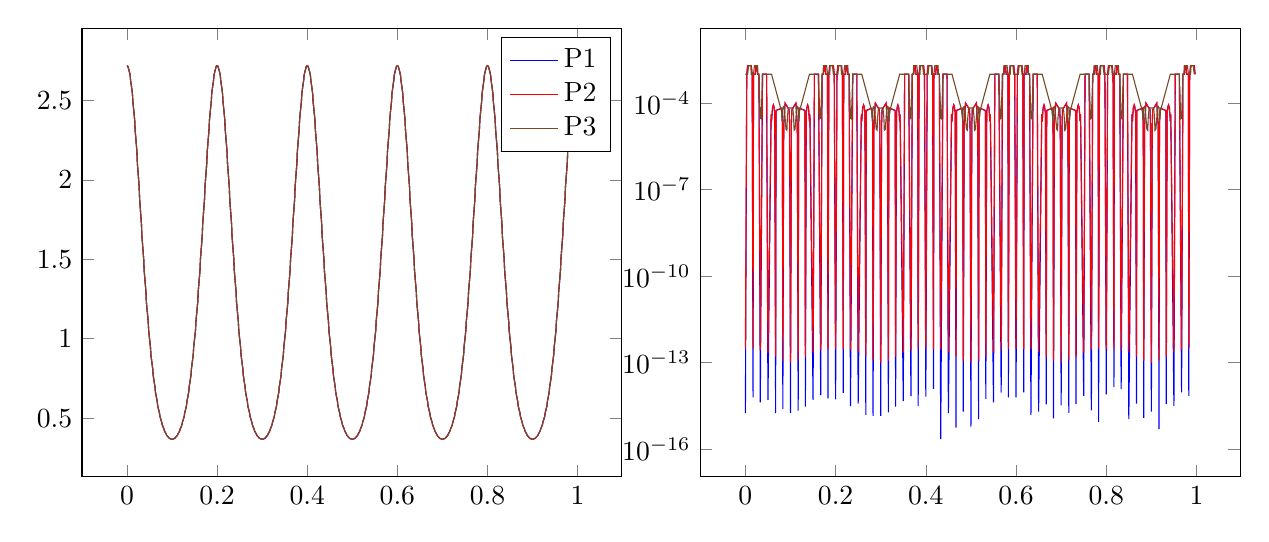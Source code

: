 \begin{tikzpicture}
\begin{groupplot}[group style={group size={2 by 1}}]
    \nextgroupplot[]
    \addplot+[, no markers]
        table[row sep={\\}]
        {
            \\
            0.0  2.718  \\
            0.002  2.714  \\
            0.003  2.703  \\
            0.005  2.683  \\
            0.007  2.657  \\
            0.008  2.625  \\
            0.01  2.586  \\
            0.012  2.542  \\
            0.013  2.492  \\
            0.015  2.437  \\
            0.017  2.377  \\
            0.018  2.314  \\
            0.02  2.247  \\
            0.022  2.177  \\
            0.023  2.104  \\
            0.025  2.03  \\
            0.027  1.954  \\
            0.028  1.877  \\
            0.03  1.801  \\
            0.032  1.724  \\
            0.033  1.649  \\
            0.035  1.575  \\
            0.037  1.502  \\
            0.038  1.432  \\
            0.04  1.363  \\
            0.042  1.297  \\
            0.043  1.232  \\
            0.045  1.17  \\
            0.047  1.111  \\
            0.048  1.054  \\
            0.05  1.0  \\
            0.052  0.949  \\
            0.053  0.901  \\
            0.055  0.855  \\
            0.057  0.812  \\
            0.058  0.772  \\
            0.06  0.734  \\
            0.062  0.699  \\
            0.063  0.666  \\
            0.065  0.635  \\
            0.067  0.607  \\
            0.068  0.58  \\
            0.07  0.555  \\
            0.072  0.533  \\
            0.073  0.512  \\
            0.075  0.493  \\
            0.077  0.475  \\
            0.078  0.46  \\
            0.08  0.445  \\
            0.082  0.432  \\
            0.083  0.421  \\
            0.085  0.41  \\
            0.087  0.401  \\
            0.088  0.393  \\
            0.09  0.386  \\
            0.092  0.38  \\
            0.093  0.376  \\
            0.095  0.372  \\
            0.097  0.37  \\
            0.098  0.368  \\
            0.1  0.368  \\
            0.102  0.368  \\
            0.103  0.37  \\
            0.105  0.372  \\
            0.107  0.376  \\
            0.108  0.38  \\
            0.11  0.386  \\
            0.112  0.393  \\
            0.113  0.401  \\
            0.115  0.41  \\
            0.117  0.421  \\
            0.118  0.432  \\
            0.12  0.445  \\
            0.122  0.46  \\
            0.123  0.475  \\
            0.125  0.493  \\
            0.127  0.512  \\
            0.128  0.533  \\
            0.13  0.555  \\
            0.132  0.58  \\
            0.133  0.607  \\
            0.135  0.635  \\
            0.137  0.666  \\
            0.138  0.699  \\
            0.14  0.734  \\
            0.142  0.772  \\
            0.143  0.812  \\
            0.145  0.855  \\
            0.147  0.901  \\
            0.148  0.949  \\
            0.15  1.0  \\
            0.152  1.054  \\
            0.153  1.111  \\
            0.155  1.17  \\
            0.157  1.232  \\
            0.158  1.297  \\
            0.16  1.363  \\
            0.162  1.432  \\
            0.163  1.502  \\
            0.165  1.575  \\
            0.167  1.649  \\
            0.168  1.724  \\
            0.17  1.801  \\
            0.172  1.877  \\
            0.173  1.954  \\
            0.175  2.03  \\
            0.177  2.104  \\
            0.178  2.177  \\
            0.18  2.247  \\
            0.182  2.314  \\
            0.183  2.377  \\
            0.185  2.437  \\
            0.187  2.492  \\
            0.188  2.542  \\
            0.19  2.586  \\
            0.192  2.625  \\
            0.193  2.657  \\
            0.195  2.683  \\
            0.197  2.703  \\
            0.198  2.714  \\
            0.2  2.718  \\
            0.202  2.714  \\
            0.203  2.703  \\
            0.205  2.683  \\
            0.207  2.657  \\
            0.208  2.625  \\
            0.21  2.586  \\
            0.212  2.542  \\
            0.213  2.492  \\
            0.215  2.437  \\
            0.217  2.377  \\
            0.218  2.314  \\
            0.22  2.247  \\
            0.222  2.177  \\
            0.223  2.104  \\
            0.225  2.03  \\
            0.227  1.954  \\
            0.228  1.877  \\
            0.23  1.801  \\
            0.232  1.724  \\
            0.233  1.649  \\
            0.235  1.575  \\
            0.237  1.502  \\
            0.238  1.432  \\
            0.24  1.363  \\
            0.242  1.297  \\
            0.243  1.232  \\
            0.245  1.17  \\
            0.247  1.111  \\
            0.248  1.054  \\
            0.25  1.0  \\
            0.252  0.949  \\
            0.253  0.901  \\
            0.255  0.855  \\
            0.257  0.812  \\
            0.258  0.772  \\
            0.26  0.734  \\
            0.262  0.699  \\
            0.263  0.666  \\
            0.265  0.635  \\
            0.267  0.607  \\
            0.268  0.58  \\
            0.27  0.555  \\
            0.272  0.533  \\
            0.273  0.512  \\
            0.275  0.493  \\
            0.277  0.475  \\
            0.278  0.46  \\
            0.28  0.445  \\
            0.282  0.432  \\
            0.283  0.421  \\
            0.285  0.41  \\
            0.287  0.401  \\
            0.288  0.393  \\
            0.29  0.386  \\
            0.292  0.38  \\
            0.293  0.376  \\
            0.295  0.372  \\
            0.297  0.37  \\
            0.298  0.368  \\
            0.3  0.368  \\
            0.302  0.368  \\
            0.303  0.37  \\
            0.305  0.372  \\
            0.307  0.376  \\
            0.308  0.38  \\
            0.31  0.386  \\
            0.312  0.393  \\
            0.313  0.401  \\
            0.315  0.41  \\
            0.317  0.421  \\
            0.318  0.432  \\
            0.32  0.445  \\
            0.322  0.46  \\
            0.323  0.475  \\
            0.325  0.493  \\
            0.327  0.512  \\
            0.328  0.533  \\
            0.33  0.555  \\
            0.332  0.58  \\
            0.333  0.607  \\
            0.335  0.635  \\
            0.337  0.666  \\
            0.338  0.699  \\
            0.34  0.734  \\
            0.342  0.772  \\
            0.343  0.812  \\
            0.345  0.855  \\
            0.347  0.901  \\
            0.348  0.949  \\
            0.35  1.0  \\
            0.352  1.054  \\
            0.353  1.111  \\
            0.355  1.17  \\
            0.357  1.232  \\
            0.358  1.297  \\
            0.36  1.363  \\
            0.362  1.432  \\
            0.363  1.502  \\
            0.365  1.575  \\
            0.367  1.649  \\
            0.368  1.724  \\
            0.37  1.801  \\
            0.372  1.877  \\
            0.373  1.954  \\
            0.375  2.03  \\
            0.377  2.104  \\
            0.378  2.177  \\
            0.38  2.247  \\
            0.382  2.314  \\
            0.383  2.377  \\
            0.385  2.437  \\
            0.387  2.492  \\
            0.388  2.542  \\
            0.39  2.586  \\
            0.392  2.625  \\
            0.393  2.657  \\
            0.395  2.683  \\
            0.397  2.703  \\
            0.398  2.714  \\
            0.4  2.718  \\
            0.402  2.714  \\
            0.403  2.703  \\
            0.405  2.683  \\
            0.407  2.657  \\
            0.408  2.625  \\
            0.41  2.586  \\
            0.412  2.542  \\
            0.413  2.492  \\
            0.415  2.437  \\
            0.417  2.377  \\
            0.418  2.314  \\
            0.42  2.247  \\
            0.422  2.177  \\
            0.423  2.104  \\
            0.425  2.03  \\
            0.427  1.954  \\
            0.428  1.877  \\
            0.43  1.801  \\
            0.432  1.724  \\
            0.433  1.649  \\
            0.435  1.575  \\
            0.437  1.502  \\
            0.438  1.432  \\
            0.44  1.363  \\
            0.442  1.297  \\
            0.443  1.232  \\
            0.445  1.17  \\
            0.447  1.111  \\
            0.448  1.054  \\
            0.45  1.0  \\
            0.452  0.949  \\
            0.453  0.901  \\
            0.455  0.855  \\
            0.457  0.812  \\
            0.458  0.772  \\
            0.46  0.734  \\
            0.462  0.699  \\
            0.463  0.666  \\
            0.465  0.635  \\
            0.467  0.607  \\
            0.468  0.58  \\
            0.47  0.555  \\
            0.472  0.533  \\
            0.473  0.512  \\
            0.475  0.493  \\
            0.477  0.475  \\
            0.478  0.46  \\
            0.48  0.445  \\
            0.482  0.432  \\
            0.483  0.421  \\
            0.485  0.41  \\
            0.487  0.401  \\
            0.488  0.393  \\
            0.49  0.386  \\
            0.492  0.38  \\
            0.493  0.376  \\
            0.495  0.372  \\
            0.497  0.37  \\
            0.498  0.368  \\
            0.5  0.368  \\
            0.502  0.368  \\
            0.503  0.37  \\
            0.505  0.372  \\
            0.507  0.376  \\
            0.508  0.38  \\
            0.51  0.386  \\
            0.512  0.393  \\
            0.513  0.401  \\
            0.515  0.41  \\
            0.517  0.421  \\
            0.518  0.432  \\
            0.52  0.445  \\
            0.522  0.46  \\
            0.523  0.475  \\
            0.525  0.493  \\
            0.527  0.512  \\
            0.528  0.533  \\
            0.53  0.555  \\
            0.532  0.58  \\
            0.533  0.607  \\
            0.535  0.635  \\
            0.537  0.666  \\
            0.538  0.699  \\
            0.54  0.734  \\
            0.542  0.772  \\
            0.543  0.812  \\
            0.545  0.855  \\
            0.547  0.901  \\
            0.548  0.949  \\
            0.55  1.0  \\
            0.552  1.054  \\
            0.553  1.111  \\
            0.555  1.17  \\
            0.557  1.232  \\
            0.558  1.297  \\
            0.56  1.363  \\
            0.562  1.432  \\
            0.563  1.502  \\
            0.565  1.575  \\
            0.567  1.649  \\
            0.568  1.724  \\
            0.57  1.801  \\
            0.572  1.877  \\
            0.573  1.954  \\
            0.575  2.03  \\
            0.577  2.104  \\
            0.578  2.177  \\
            0.58  2.247  \\
            0.582  2.314  \\
            0.583  2.377  \\
            0.585  2.437  \\
            0.587  2.492  \\
            0.588  2.542  \\
            0.59  2.586  \\
            0.592  2.625  \\
            0.593  2.657  \\
            0.595  2.683  \\
            0.597  2.703  \\
            0.598  2.714  \\
            0.6  2.718  \\
            0.602  2.714  \\
            0.603  2.703  \\
            0.605  2.683  \\
            0.607  2.657  \\
            0.608  2.625  \\
            0.61  2.586  \\
            0.612  2.542  \\
            0.613  2.492  \\
            0.615  2.437  \\
            0.617  2.377  \\
            0.618  2.314  \\
            0.62  2.247  \\
            0.622  2.177  \\
            0.623  2.104  \\
            0.625  2.03  \\
            0.627  1.954  \\
            0.628  1.877  \\
            0.63  1.801  \\
            0.632  1.724  \\
            0.633  1.649  \\
            0.635  1.575  \\
            0.637  1.502  \\
            0.638  1.432  \\
            0.64  1.363  \\
            0.642  1.297  \\
            0.643  1.232  \\
            0.645  1.17  \\
            0.647  1.111  \\
            0.648  1.054  \\
            0.65  1.0  \\
            0.652  0.949  \\
            0.653  0.901  \\
            0.655  0.855  \\
            0.657  0.812  \\
            0.658  0.772  \\
            0.66  0.734  \\
            0.662  0.699  \\
            0.663  0.666  \\
            0.665  0.635  \\
            0.667  0.607  \\
            0.668  0.58  \\
            0.67  0.555  \\
            0.672  0.533  \\
            0.673  0.512  \\
            0.675  0.493  \\
            0.677  0.475  \\
            0.678  0.46  \\
            0.68  0.445  \\
            0.682  0.432  \\
            0.683  0.421  \\
            0.685  0.41  \\
            0.687  0.401  \\
            0.688  0.393  \\
            0.69  0.386  \\
            0.692  0.38  \\
            0.693  0.376  \\
            0.695  0.372  \\
            0.697  0.37  \\
            0.698  0.368  \\
            0.7  0.368  \\
            0.702  0.368  \\
            0.703  0.37  \\
            0.705  0.372  \\
            0.707  0.376  \\
            0.708  0.38  \\
            0.71  0.386  \\
            0.712  0.393  \\
            0.713  0.401  \\
            0.715  0.41  \\
            0.717  0.421  \\
            0.718  0.432  \\
            0.72  0.445  \\
            0.722  0.46  \\
            0.723  0.475  \\
            0.725  0.493  \\
            0.727  0.512  \\
            0.728  0.533  \\
            0.73  0.555  \\
            0.732  0.58  \\
            0.733  0.607  \\
            0.735  0.635  \\
            0.737  0.666  \\
            0.738  0.699  \\
            0.74  0.734  \\
            0.742  0.772  \\
            0.743  0.812  \\
            0.745  0.855  \\
            0.747  0.901  \\
            0.748  0.949  \\
            0.75  1.0  \\
            0.752  1.054  \\
            0.753  1.111  \\
            0.755  1.17  \\
            0.757  1.232  \\
            0.758  1.297  \\
            0.76  1.363  \\
            0.762  1.432  \\
            0.763  1.502  \\
            0.765  1.575  \\
            0.767  1.649  \\
            0.768  1.724  \\
            0.77  1.801  \\
            0.772  1.877  \\
            0.773  1.954  \\
            0.775  2.03  \\
            0.777  2.104  \\
            0.778  2.177  \\
            0.78  2.247  \\
            0.782  2.314  \\
            0.783  2.377  \\
            0.785  2.437  \\
            0.787  2.492  \\
            0.788  2.542  \\
            0.79  2.586  \\
            0.792  2.625  \\
            0.793  2.657  \\
            0.795  2.683  \\
            0.797  2.703  \\
            0.798  2.714  \\
            0.8  2.718  \\
            0.802  2.714  \\
            0.803  2.703  \\
            0.805  2.683  \\
            0.807  2.657  \\
            0.808  2.625  \\
            0.81  2.586  \\
            0.812  2.542  \\
            0.813  2.492  \\
            0.815  2.437  \\
            0.817  2.377  \\
            0.818  2.314  \\
            0.82  2.247  \\
            0.822  2.177  \\
            0.823  2.104  \\
            0.825  2.03  \\
            0.827  1.954  \\
            0.828  1.877  \\
            0.83  1.801  \\
            0.832  1.724  \\
            0.833  1.649  \\
            0.835  1.575  \\
            0.837  1.502  \\
            0.838  1.432  \\
            0.84  1.363  \\
            0.842  1.297  \\
            0.843  1.232  \\
            0.845  1.17  \\
            0.847  1.111  \\
            0.848  1.054  \\
            0.85  1.0  \\
            0.852  0.949  \\
            0.853  0.901  \\
            0.855  0.855  \\
            0.857  0.812  \\
            0.858  0.772  \\
            0.86  0.734  \\
            0.862  0.699  \\
            0.863  0.666  \\
            0.865  0.635  \\
            0.867  0.607  \\
            0.868  0.58  \\
            0.87  0.555  \\
            0.872  0.533  \\
            0.873  0.512  \\
            0.875  0.493  \\
            0.877  0.475  \\
            0.878  0.46  \\
            0.88  0.445  \\
            0.882  0.432  \\
            0.883  0.421  \\
            0.885  0.41  \\
            0.887  0.401  \\
            0.888  0.393  \\
            0.89  0.386  \\
            0.892  0.38  \\
            0.893  0.376  \\
            0.895  0.372  \\
            0.897  0.37  \\
            0.898  0.368  \\
            0.9  0.368  \\
            0.902  0.368  \\
            0.903  0.37  \\
            0.905  0.372  \\
            0.907  0.376  \\
            0.908  0.38  \\
            0.91  0.386  \\
            0.912  0.393  \\
            0.913  0.401  \\
            0.915  0.41  \\
            0.917  0.421  \\
            0.918  0.432  \\
            0.92  0.445  \\
            0.922  0.46  \\
            0.923  0.475  \\
            0.925  0.493  \\
            0.927  0.512  \\
            0.928  0.533  \\
            0.93  0.555  \\
            0.932  0.58  \\
            0.933  0.607  \\
            0.935  0.635  \\
            0.937  0.666  \\
            0.938  0.699  \\
            0.94  0.734  \\
            0.942  0.772  \\
            0.943  0.812  \\
            0.945  0.855  \\
            0.947  0.901  \\
            0.948  0.949  \\
            0.95  1.0  \\
            0.952  1.054  \\
            0.953  1.111  \\
            0.955  1.17  \\
            0.957  1.232  \\
            0.958  1.297  \\
            0.96  1.363  \\
            0.962  1.432  \\
            0.963  1.502  \\
            0.965  1.575  \\
            0.967  1.649  \\
            0.968  1.724  \\
            0.97  1.801  \\
            0.972  1.877  \\
            0.973  1.954  \\
            0.975  2.03  \\
            0.977  2.104  \\
            0.978  2.177  \\
            0.98  2.247  \\
            0.982  2.314  \\
            0.983  2.377  \\
            0.985  2.437  \\
            0.987  2.492  \\
            0.988  2.542  \\
            0.99  2.586  \\
            0.992  2.625  \\
            0.993  2.657  \\
            0.995  2.683  \\
            0.997  2.703  \\
            0.998  2.714  \\
        }
        ;
    \addlegendentry {P1}
    \addplot+[, no markers]
        table[row sep={\\}]
        {
            \\
            0.0  2.718  \\
            0.002  2.714  \\
            0.003  2.703  \\
            0.005  2.683  \\
            0.007  2.657  \\
            0.008  2.625  \\
            0.01  2.586  \\
            0.012  2.542  \\
            0.013  2.492  \\
            0.015  2.437  \\
            0.017  2.377  \\
            0.018  2.314  \\
            0.02  2.247  \\
            0.022  2.177  \\
            0.023  2.104  \\
            0.025  2.03  \\
            0.027  1.954  \\
            0.028  1.877  \\
            0.03  1.801  \\
            0.032  1.724  \\
            0.033  1.649  \\
            0.035  1.575  \\
            0.037  1.502  \\
            0.038  1.432  \\
            0.04  1.363  \\
            0.042  1.297  \\
            0.043  1.232  \\
            0.045  1.17  \\
            0.047  1.111  \\
            0.048  1.054  \\
            0.05  1.0  \\
            0.052  0.949  \\
            0.053  0.901  \\
            0.055  0.855  \\
            0.057  0.812  \\
            0.058  0.772  \\
            0.06  0.734  \\
            0.062  0.699  \\
            0.063  0.666  \\
            0.065  0.635  \\
            0.067  0.607  \\
            0.068  0.58  \\
            0.07  0.555  \\
            0.072  0.533  \\
            0.073  0.512  \\
            0.075  0.493  \\
            0.077  0.475  \\
            0.078  0.46  \\
            0.08  0.445  \\
            0.082  0.432  \\
            0.083  0.421  \\
            0.085  0.41  \\
            0.087  0.401  \\
            0.088  0.393  \\
            0.09  0.386  \\
            0.092  0.38  \\
            0.093  0.376  \\
            0.095  0.372  \\
            0.097  0.37  \\
            0.098  0.368  \\
            0.1  0.368  \\
            0.102  0.368  \\
            0.103  0.37  \\
            0.105  0.372  \\
            0.107  0.376  \\
            0.108  0.38  \\
            0.11  0.386  \\
            0.112  0.393  \\
            0.113  0.401  \\
            0.115  0.41  \\
            0.117  0.421  \\
            0.118  0.432  \\
            0.12  0.445  \\
            0.122  0.46  \\
            0.123  0.475  \\
            0.125  0.493  \\
            0.127  0.512  \\
            0.128  0.533  \\
            0.13  0.555  \\
            0.132  0.58  \\
            0.133  0.607  \\
            0.135  0.635  \\
            0.137  0.666  \\
            0.138  0.699  \\
            0.14  0.734  \\
            0.142  0.772  \\
            0.143  0.812  \\
            0.145  0.855  \\
            0.147  0.901  \\
            0.148  0.949  \\
            0.15  1.0  \\
            0.152  1.054  \\
            0.153  1.111  \\
            0.155  1.17  \\
            0.157  1.232  \\
            0.158  1.297  \\
            0.16  1.363  \\
            0.162  1.432  \\
            0.163  1.502  \\
            0.165  1.575  \\
            0.167  1.649  \\
            0.168  1.724  \\
            0.17  1.801  \\
            0.172  1.877  \\
            0.173  1.954  \\
            0.175  2.03  \\
            0.177  2.104  \\
            0.178  2.177  \\
            0.18  2.247  \\
            0.182  2.314  \\
            0.183  2.377  \\
            0.185  2.437  \\
            0.187  2.492  \\
            0.188  2.542  \\
            0.19  2.586  \\
            0.192  2.625  \\
            0.193  2.657  \\
            0.195  2.683  \\
            0.197  2.703  \\
            0.198  2.714  \\
            0.2  2.718  \\
            0.202  2.714  \\
            0.203  2.703  \\
            0.205  2.683  \\
            0.207  2.657  \\
            0.208  2.625  \\
            0.21  2.586  \\
            0.212  2.542  \\
            0.213  2.492  \\
            0.215  2.437  \\
            0.217  2.377  \\
            0.218  2.314  \\
            0.22  2.247  \\
            0.222  2.177  \\
            0.223  2.104  \\
            0.225  2.03  \\
            0.227  1.954  \\
            0.228  1.877  \\
            0.23  1.801  \\
            0.232  1.724  \\
            0.233  1.649  \\
            0.235  1.575  \\
            0.237  1.502  \\
            0.238  1.432  \\
            0.24  1.363  \\
            0.242  1.297  \\
            0.243  1.232  \\
            0.245  1.17  \\
            0.247  1.111  \\
            0.248  1.054  \\
            0.25  1.0  \\
            0.252  0.949  \\
            0.253  0.901  \\
            0.255  0.855  \\
            0.257  0.812  \\
            0.258  0.772  \\
            0.26  0.734  \\
            0.262  0.699  \\
            0.263  0.666  \\
            0.265  0.635  \\
            0.267  0.607  \\
            0.268  0.58  \\
            0.27  0.555  \\
            0.272  0.533  \\
            0.273  0.512  \\
            0.275  0.493  \\
            0.277  0.475  \\
            0.278  0.46  \\
            0.28  0.445  \\
            0.282  0.432  \\
            0.283  0.421  \\
            0.285  0.41  \\
            0.287  0.401  \\
            0.288  0.393  \\
            0.29  0.386  \\
            0.292  0.38  \\
            0.293  0.376  \\
            0.295  0.372  \\
            0.297  0.37  \\
            0.298  0.368  \\
            0.3  0.368  \\
            0.302  0.368  \\
            0.303  0.37  \\
            0.305  0.372  \\
            0.307  0.376  \\
            0.308  0.38  \\
            0.31  0.386  \\
            0.312  0.393  \\
            0.313  0.401  \\
            0.315  0.41  \\
            0.317  0.421  \\
            0.318  0.432  \\
            0.32  0.445  \\
            0.322  0.46  \\
            0.323  0.475  \\
            0.325  0.493  \\
            0.327  0.512  \\
            0.328  0.533  \\
            0.33  0.555  \\
            0.332  0.58  \\
            0.333  0.607  \\
            0.335  0.635  \\
            0.337  0.666  \\
            0.338  0.699  \\
            0.34  0.734  \\
            0.342  0.772  \\
            0.343  0.812  \\
            0.345  0.855  \\
            0.347  0.901  \\
            0.348  0.949  \\
            0.35  1.0  \\
            0.352  1.054  \\
            0.353  1.111  \\
            0.355  1.17  \\
            0.357  1.232  \\
            0.358  1.297  \\
            0.36  1.363  \\
            0.362  1.432  \\
            0.363  1.502  \\
            0.365  1.575  \\
            0.367  1.649  \\
            0.368  1.724  \\
            0.37  1.801  \\
            0.372  1.877  \\
            0.373  1.954  \\
            0.375  2.03  \\
            0.377  2.104  \\
            0.378  2.177  \\
            0.38  2.247  \\
            0.382  2.314  \\
            0.383  2.377  \\
            0.385  2.437  \\
            0.387  2.492  \\
            0.388  2.542  \\
            0.39  2.586  \\
            0.392  2.625  \\
            0.393  2.657  \\
            0.395  2.683  \\
            0.397  2.703  \\
            0.398  2.714  \\
            0.4  2.718  \\
            0.402  2.714  \\
            0.403  2.703  \\
            0.405  2.683  \\
            0.407  2.657  \\
            0.408  2.625  \\
            0.41  2.586  \\
            0.412  2.542  \\
            0.413  2.492  \\
            0.415  2.437  \\
            0.417  2.377  \\
            0.418  2.314  \\
            0.42  2.247  \\
            0.422  2.177  \\
            0.423  2.104  \\
            0.425  2.03  \\
            0.427  1.954  \\
            0.428  1.877  \\
            0.43  1.801  \\
            0.432  1.724  \\
            0.433  1.649  \\
            0.435  1.575  \\
            0.437  1.502  \\
            0.438  1.432  \\
            0.44  1.363  \\
            0.442  1.297  \\
            0.443  1.232  \\
            0.445  1.17  \\
            0.447  1.111  \\
            0.448  1.054  \\
            0.45  1.0  \\
            0.452  0.949  \\
            0.453  0.901  \\
            0.455  0.855  \\
            0.457  0.812  \\
            0.458  0.772  \\
            0.46  0.734  \\
            0.462  0.699  \\
            0.463  0.666  \\
            0.465  0.635  \\
            0.467  0.607  \\
            0.468  0.58  \\
            0.47  0.555  \\
            0.472  0.533  \\
            0.473  0.512  \\
            0.475  0.493  \\
            0.477  0.475  \\
            0.478  0.46  \\
            0.48  0.445  \\
            0.482  0.432  \\
            0.483  0.421  \\
            0.485  0.41  \\
            0.487  0.401  \\
            0.488  0.393  \\
            0.49  0.386  \\
            0.492  0.38  \\
            0.493  0.376  \\
            0.495  0.372  \\
            0.497  0.37  \\
            0.498  0.368  \\
            0.5  0.368  \\
            0.502  0.368  \\
            0.503  0.37  \\
            0.505  0.372  \\
            0.507  0.376  \\
            0.508  0.38  \\
            0.51  0.386  \\
            0.512  0.393  \\
            0.513  0.401  \\
            0.515  0.41  \\
            0.517  0.421  \\
            0.518  0.432  \\
            0.52  0.445  \\
            0.522  0.46  \\
            0.523  0.475  \\
            0.525  0.493  \\
            0.527  0.512  \\
            0.528  0.533  \\
            0.53  0.555  \\
            0.532  0.58  \\
            0.533  0.607  \\
            0.535  0.635  \\
            0.537  0.666  \\
            0.538  0.699  \\
            0.54  0.734  \\
            0.542  0.772  \\
            0.543  0.812  \\
            0.545  0.855  \\
            0.547  0.901  \\
            0.548  0.949  \\
            0.55  1.0  \\
            0.552  1.054  \\
            0.553  1.111  \\
            0.555  1.17  \\
            0.557  1.232  \\
            0.558  1.297  \\
            0.56  1.363  \\
            0.562  1.432  \\
            0.563  1.502  \\
            0.565  1.575  \\
            0.567  1.649  \\
            0.568  1.724  \\
            0.57  1.801  \\
            0.572  1.877  \\
            0.573  1.954  \\
            0.575  2.03  \\
            0.577  2.104  \\
            0.578  2.177  \\
            0.58  2.247  \\
            0.582  2.314  \\
            0.583  2.377  \\
            0.585  2.437  \\
            0.587  2.492  \\
            0.588  2.542  \\
            0.59  2.586  \\
            0.592  2.625  \\
            0.593  2.657  \\
            0.595  2.683  \\
            0.597  2.703  \\
            0.598  2.714  \\
            0.6  2.718  \\
            0.602  2.714  \\
            0.603  2.703  \\
            0.605  2.683  \\
            0.607  2.657  \\
            0.608  2.625  \\
            0.61  2.586  \\
            0.612  2.542  \\
            0.613  2.492  \\
            0.615  2.437  \\
            0.617  2.377  \\
            0.618  2.314  \\
            0.62  2.247  \\
            0.622  2.177  \\
            0.623  2.104  \\
            0.625  2.03  \\
            0.627  1.954  \\
            0.628  1.877  \\
            0.63  1.801  \\
            0.632  1.724  \\
            0.633  1.649  \\
            0.635  1.575  \\
            0.637  1.502  \\
            0.638  1.432  \\
            0.64  1.363  \\
            0.642  1.297  \\
            0.643  1.232  \\
            0.645  1.17  \\
            0.647  1.111  \\
            0.648  1.054  \\
            0.65  1.0  \\
            0.652  0.949  \\
            0.653  0.901  \\
            0.655  0.855  \\
            0.657  0.812  \\
            0.658  0.772  \\
            0.66  0.734  \\
            0.662  0.699  \\
            0.663  0.666  \\
            0.665  0.635  \\
            0.667  0.607  \\
            0.668  0.58  \\
            0.67  0.555  \\
            0.672  0.533  \\
            0.673  0.512  \\
            0.675  0.493  \\
            0.677  0.475  \\
            0.678  0.46  \\
            0.68  0.445  \\
            0.682  0.432  \\
            0.683  0.421  \\
            0.685  0.41  \\
            0.687  0.401  \\
            0.688  0.393  \\
            0.69  0.386  \\
            0.692  0.38  \\
            0.693  0.376  \\
            0.695  0.372  \\
            0.697  0.37  \\
            0.698  0.368  \\
            0.7  0.368  \\
            0.702  0.368  \\
            0.703  0.37  \\
            0.705  0.372  \\
            0.707  0.376  \\
            0.708  0.38  \\
            0.71  0.386  \\
            0.712  0.393  \\
            0.713  0.401  \\
            0.715  0.41  \\
            0.717  0.421  \\
            0.718  0.432  \\
            0.72  0.445  \\
            0.722  0.46  \\
            0.723  0.475  \\
            0.725  0.493  \\
            0.727  0.512  \\
            0.728  0.533  \\
            0.73  0.555  \\
            0.732  0.58  \\
            0.733  0.607  \\
            0.735  0.635  \\
            0.737  0.666  \\
            0.738  0.699  \\
            0.74  0.734  \\
            0.742  0.772  \\
            0.743  0.812  \\
            0.745  0.855  \\
            0.747  0.901  \\
            0.748  0.949  \\
            0.75  1.0  \\
            0.752  1.054  \\
            0.753  1.111  \\
            0.755  1.17  \\
            0.757  1.232  \\
            0.758  1.297  \\
            0.76  1.363  \\
            0.762  1.432  \\
            0.763  1.502  \\
            0.765  1.575  \\
            0.767  1.649  \\
            0.768  1.724  \\
            0.77  1.801  \\
            0.772  1.877  \\
            0.773  1.954  \\
            0.775  2.03  \\
            0.777  2.104  \\
            0.778  2.177  \\
            0.78  2.247  \\
            0.782  2.314  \\
            0.783  2.377  \\
            0.785  2.437  \\
            0.787  2.492  \\
            0.788  2.542  \\
            0.79  2.586  \\
            0.792  2.625  \\
            0.793  2.657  \\
            0.795  2.683  \\
            0.797  2.703  \\
            0.798  2.714  \\
            0.8  2.718  \\
            0.802  2.714  \\
            0.803  2.703  \\
            0.805  2.683  \\
            0.807  2.657  \\
            0.808  2.625  \\
            0.81  2.586  \\
            0.812  2.542  \\
            0.813  2.492  \\
            0.815  2.437  \\
            0.817  2.377  \\
            0.818  2.314  \\
            0.82  2.247  \\
            0.822  2.177  \\
            0.823  2.104  \\
            0.825  2.03  \\
            0.827  1.954  \\
            0.828  1.877  \\
            0.83  1.801  \\
            0.832  1.724  \\
            0.833  1.649  \\
            0.835  1.575  \\
            0.837  1.502  \\
            0.838  1.432  \\
            0.84  1.363  \\
            0.842  1.297  \\
            0.843  1.232  \\
            0.845  1.17  \\
            0.847  1.111  \\
            0.848  1.054  \\
            0.85  1.0  \\
            0.852  0.949  \\
            0.853  0.901  \\
            0.855  0.855  \\
            0.857  0.812  \\
            0.858  0.772  \\
            0.86  0.734  \\
            0.862  0.699  \\
            0.863  0.666  \\
            0.865  0.635  \\
            0.867  0.607  \\
            0.868  0.58  \\
            0.87  0.555  \\
            0.872  0.533  \\
            0.873  0.512  \\
            0.875  0.493  \\
            0.877  0.475  \\
            0.878  0.46  \\
            0.88  0.445  \\
            0.882  0.432  \\
            0.883  0.421  \\
            0.885  0.41  \\
            0.887  0.401  \\
            0.888  0.393  \\
            0.89  0.386  \\
            0.892  0.38  \\
            0.893  0.376  \\
            0.895  0.372  \\
            0.897  0.37  \\
            0.898  0.368  \\
            0.9  0.368  \\
            0.902  0.368  \\
            0.903  0.37  \\
            0.905  0.372  \\
            0.907  0.376  \\
            0.908  0.38  \\
            0.91  0.386  \\
            0.912  0.393  \\
            0.913  0.401  \\
            0.915  0.41  \\
            0.917  0.421  \\
            0.918  0.432  \\
            0.92  0.445  \\
            0.922  0.46  \\
            0.923  0.475  \\
            0.925  0.493  \\
            0.927  0.512  \\
            0.928  0.533  \\
            0.93  0.555  \\
            0.932  0.58  \\
            0.933  0.607  \\
            0.935  0.635  \\
            0.937  0.666  \\
            0.938  0.699  \\
            0.94  0.734  \\
            0.942  0.772  \\
            0.943  0.812  \\
            0.945  0.855  \\
            0.947  0.901  \\
            0.948  0.949  \\
            0.95  1.0  \\
            0.952  1.054  \\
            0.953  1.111  \\
            0.955  1.17  \\
            0.957  1.232  \\
            0.958  1.297  \\
            0.96  1.363  \\
            0.962  1.432  \\
            0.963  1.502  \\
            0.965  1.575  \\
            0.967  1.649  \\
            0.968  1.724  \\
            0.97  1.801  \\
            0.972  1.877  \\
            0.973  1.954  \\
            0.975  2.03  \\
            0.977  2.104  \\
            0.978  2.177  \\
            0.98  2.247  \\
            0.982  2.314  \\
            0.983  2.377  \\
            0.985  2.437  \\
            0.987  2.492  \\
            0.988  2.542  \\
            0.99  2.586  \\
            0.992  2.625  \\
            0.993  2.657  \\
            0.995  2.683  \\
            0.997  2.703  \\
            0.998  2.714  \\
        }
        ;
    \addlegendentry {P2}
    \addplot+[, no markers]
        table[row sep={\\}]
        {
            \\
            0.0  2.719  \\
            0.002  2.715  \\
            0.003  2.703  \\
            0.005  2.684  \\
            0.007  2.658  \\
            0.008  2.625  \\
            0.01  2.587  \\
            0.012  2.542  \\
            0.013  2.492  \\
            0.015  2.437  \\
            0.017  2.378  \\
            0.018  2.314  \\
            0.02  2.247  \\
            0.022  2.177  \\
            0.023  2.104  \\
            0.025  2.03  \\
            0.027  1.954  \\
            0.028  1.877  \\
            0.03  1.801  \\
            0.032  1.724  \\
            0.033  1.649  \\
            0.035  1.575  \\
            0.037  1.502  \\
            0.038  1.432  \\
            0.04  1.363  \\
            0.042  1.296  \\
            0.043  1.232  \\
            0.045  1.17  \\
            0.047  1.11  \\
            0.048  1.053  \\
            0.05  0.999  \\
            0.052  0.948  \\
            0.053  0.9  \\
            0.055  0.855  \\
            0.057  0.812  \\
            0.058  0.771  \\
            0.06  0.734  \\
            0.062  0.698  \\
            0.063  0.665  \\
            0.065  0.635  \\
            0.067  0.606  \\
            0.068  0.58  \\
            0.07  0.555  \\
            0.072  0.533  \\
            0.073  0.512  \\
            0.075  0.493  \\
            0.077  0.475  \\
            0.078  0.46  \\
            0.08  0.445  \\
            0.082  0.432  \\
            0.083  0.421  \\
            0.085  0.41  \\
            0.087  0.401  \\
            0.088  0.393  \\
            0.09  0.386  \\
            0.092  0.381  \\
            0.093  0.376  \\
            0.095  0.373  \\
            0.097  0.37  \\
            0.098  0.369  \\
            0.1  0.368  \\
            0.102  0.369  \\
            0.103  0.37  \\
            0.105  0.373  \\
            0.107  0.376  \\
            0.108  0.381  \\
            0.11  0.386  \\
            0.112  0.393  \\
            0.113  0.401  \\
            0.115  0.41  \\
            0.117  0.421  \\
            0.118  0.432  \\
            0.12  0.445  \\
            0.122  0.46  \\
            0.123  0.475  \\
            0.125  0.493  \\
            0.127  0.512  \\
            0.128  0.533  \\
            0.13  0.555  \\
            0.132  0.58  \\
            0.133  0.606  \\
            0.135  0.635  \\
            0.137  0.665  \\
            0.138  0.698  \\
            0.14  0.734  \\
            0.142  0.771  \\
            0.143  0.812  \\
            0.145  0.855  \\
            0.147  0.9  \\
            0.148  0.948  \\
            0.15  0.999  \\
            0.152  1.053  \\
            0.153  1.11  \\
            0.155  1.17  \\
            0.157  1.232  \\
            0.158  1.296  \\
            0.16  1.363  \\
            0.162  1.432  \\
            0.163  1.502  \\
            0.165  1.575  \\
            0.167  1.649  \\
            0.168  1.724  \\
            0.17  1.801  \\
            0.172  1.877  \\
            0.173  1.954  \\
            0.175  2.03  \\
            0.177  2.104  \\
            0.178  2.177  \\
            0.18  2.247  \\
            0.182  2.314  \\
            0.183  2.378  \\
            0.185  2.437  \\
            0.187  2.492  \\
            0.188  2.542  \\
            0.19  2.587  \\
            0.192  2.625  \\
            0.193  2.658  \\
            0.195  2.684  \\
            0.197  2.703  \\
            0.198  2.715  \\
            0.2  2.719  \\
            0.202  2.715  \\
            0.203  2.703  \\
            0.205  2.684  \\
            0.207  2.658  \\
            0.208  2.625  \\
            0.21  2.587  \\
            0.212  2.542  \\
            0.213  2.492  \\
            0.215  2.437  \\
            0.217  2.378  \\
            0.218  2.314  \\
            0.22  2.247  \\
            0.222  2.177  \\
            0.223  2.104  \\
            0.225  2.03  \\
            0.227  1.954  \\
            0.228  1.877  \\
            0.23  1.801  \\
            0.232  1.724  \\
            0.233  1.649  \\
            0.235  1.575  \\
            0.237  1.502  \\
            0.238  1.432  \\
            0.24  1.363  \\
            0.242  1.296  \\
            0.243  1.232  \\
            0.245  1.17  \\
            0.247  1.11  \\
            0.248  1.053  \\
            0.25  0.999  \\
            0.252  0.948  \\
            0.253  0.9  \\
            0.255  0.855  \\
            0.257  0.812  \\
            0.258  0.771  \\
            0.26  0.734  \\
            0.262  0.698  \\
            0.263  0.665  \\
            0.265  0.635  \\
            0.267  0.606  \\
            0.268  0.58  \\
            0.27  0.555  \\
            0.272  0.533  \\
            0.273  0.512  \\
            0.275  0.493  \\
            0.277  0.475  \\
            0.278  0.46  \\
            0.28  0.445  \\
            0.282  0.432  \\
            0.283  0.421  \\
            0.285  0.41  \\
            0.287  0.401  \\
            0.288  0.393  \\
            0.29  0.386  \\
            0.292  0.381  \\
            0.293  0.376  \\
            0.295  0.373  \\
            0.297  0.37  \\
            0.298  0.369  \\
            0.3  0.368  \\
            0.302  0.369  \\
            0.303  0.37  \\
            0.305  0.373  \\
            0.307  0.376  \\
            0.308  0.381  \\
            0.31  0.386  \\
            0.312  0.393  \\
            0.313  0.401  \\
            0.315  0.41  \\
            0.317  0.421  \\
            0.318  0.432  \\
            0.32  0.445  \\
            0.322  0.46  \\
            0.323  0.475  \\
            0.325  0.493  \\
            0.327  0.512  \\
            0.328  0.533  \\
            0.33  0.555  \\
            0.332  0.58  \\
            0.333  0.606  \\
            0.335  0.635  \\
            0.337  0.665  \\
            0.338  0.698  \\
            0.34  0.734  \\
            0.342  0.771  \\
            0.343  0.812  \\
            0.345  0.855  \\
            0.347  0.9  \\
            0.348  0.948  \\
            0.35  0.999  \\
            0.352  1.053  \\
            0.353  1.11  \\
            0.355  1.17  \\
            0.357  1.232  \\
            0.358  1.296  \\
            0.36  1.363  \\
            0.362  1.432  \\
            0.363  1.502  \\
            0.365  1.575  \\
            0.367  1.649  \\
            0.368  1.724  \\
            0.37  1.801  \\
            0.372  1.877  \\
            0.373  1.954  \\
            0.375  2.03  \\
            0.377  2.104  \\
            0.378  2.177  \\
            0.38  2.247  \\
            0.382  2.314  \\
            0.383  2.378  \\
            0.385  2.437  \\
            0.387  2.492  \\
            0.388  2.542  \\
            0.39  2.587  \\
            0.392  2.625  \\
            0.393  2.658  \\
            0.395  2.684  \\
            0.397  2.703  \\
            0.398  2.715  \\
            0.4  2.719  \\
            0.402  2.715  \\
            0.403  2.703  \\
            0.405  2.684  \\
            0.407  2.658  \\
            0.408  2.625  \\
            0.41  2.587  \\
            0.412  2.542  \\
            0.413  2.492  \\
            0.415  2.437  \\
            0.417  2.378  \\
            0.418  2.314  \\
            0.42  2.247  \\
            0.422  2.177  \\
            0.423  2.104  \\
            0.425  2.03  \\
            0.427  1.954  \\
            0.428  1.877  \\
            0.43  1.801  \\
            0.432  1.724  \\
            0.433  1.649  \\
            0.435  1.575  \\
            0.437  1.502  \\
            0.438  1.432  \\
            0.44  1.363  \\
            0.442  1.296  \\
            0.443  1.232  \\
            0.445  1.17  \\
            0.447  1.11  \\
            0.448  1.053  \\
            0.45  0.999  \\
            0.452  0.948  \\
            0.453  0.9  \\
            0.455  0.855  \\
            0.457  0.812  \\
            0.458  0.771  \\
            0.46  0.734  \\
            0.462  0.698  \\
            0.463  0.665  \\
            0.465  0.635  \\
            0.467  0.606  \\
            0.468  0.58  \\
            0.47  0.555  \\
            0.472  0.533  \\
            0.473  0.512  \\
            0.475  0.493  \\
            0.477  0.475  \\
            0.478  0.46  \\
            0.48  0.445  \\
            0.482  0.432  \\
            0.483  0.421  \\
            0.485  0.41  \\
            0.487  0.401  \\
            0.488  0.393  \\
            0.49  0.386  \\
            0.492  0.381  \\
            0.493  0.376  \\
            0.495  0.373  \\
            0.497  0.37  \\
            0.498  0.369  \\
            0.5  0.368  \\
            0.502  0.369  \\
            0.503  0.37  \\
            0.505  0.373  \\
            0.507  0.376  \\
            0.508  0.381  \\
            0.51  0.386  \\
            0.512  0.393  \\
            0.513  0.401  \\
            0.515  0.41  \\
            0.517  0.421  \\
            0.518  0.432  \\
            0.52  0.445  \\
            0.522  0.46  \\
            0.523  0.475  \\
            0.525  0.493  \\
            0.527  0.512  \\
            0.528  0.533  \\
            0.53  0.555  \\
            0.532  0.58  \\
            0.533  0.606  \\
            0.535  0.635  \\
            0.537  0.665  \\
            0.538  0.698  \\
            0.54  0.734  \\
            0.542  0.771  \\
            0.543  0.812  \\
            0.545  0.855  \\
            0.547  0.9  \\
            0.548  0.948  \\
            0.55  0.999  \\
            0.552  1.053  \\
            0.553  1.11  \\
            0.555  1.17  \\
            0.557  1.232  \\
            0.558  1.296  \\
            0.56  1.363  \\
            0.562  1.432  \\
            0.563  1.502  \\
            0.565  1.575  \\
            0.567  1.649  \\
            0.568  1.724  \\
            0.57  1.801  \\
            0.572  1.877  \\
            0.573  1.954  \\
            0.575  2.03  \\
            0.577  2.104  \\
            0.578  2.177  \\
            0.58  2.247  \\
            0.582  2.314  \\
            0.583  2.378  \\
            0.585  2.437  \\
            0.587  2.492  \\
            0.588  2.542  \\
            0.59  2.587  \\
            0.592  2.625  \\
            0.593  2.658  \\
            0.595  2.684  \\
            0.597  2.703  \\
            0.598  2.715  \\
            0.6  2.719  \\
            0.602  2.715  \\
            0.603  2.703  \\
            0.605  2.684  \\
            0.607  2.658  \\
            0.608  2.625  \\
            0.61  2.587  \\
            0.612  2.542  \\
            0.613  2.492  \\
            0.615  2.437  \\
            0.617  2.378  \\
            0.618  2.314  \\
            0.62  2.247  \\
            0.622  2.177  \\
            0.623  2.104  \\
            0.625  2.03  \\
            0.627  1.954  \\
            0.628  1.877  \\
            0.63  1.801  \\
            0.632  1.724  \\
            0.633  1.649  \\
            0.635  1.575  \\
            0.637  1.502  \\
            0.638  1.432  \\
            0.64  1.363  \\
            0.642  1.296  \\
            0.643  1.232  \\
            0.645  1.17  \\
            0.647  1.11  \\
            0.648  1.053  \\
            0.65  0.999  \\
            0.652  0.948  \\
            0.653  0.9  \\
            0.655  0.855  \\
            0.657  0.812  \\
            0.658  0.771  \\
            0.66  0.734  \\
            0.662  0.698  \\
            0.663  0.665  \\
            0.665  0.635  \\
            0.667  0.606  \\
            0.668  0.58  \\
            0.67  0.555  \\
            0.672  0.533  \\
            0.673  0.512  \\
            0.675  0.493  \\
            0.677  0.475  \\
            0.678  0.46  \\
            0.68  0.445  \\
            0.682  0.432  \\
            0.683  0.421  \\
            0.685  0.41  \\
            0.687  0.401  \\
            0.688  0.393  \\
            0.69  0.386  \\
            0.692  0.381  \\
            0.693  0.376  \\
            0.695  0.373  \\
            0.697  0.37  \\
            0.698  0.369  \\
            0.7  0.368  \\
            0.702  0.369  \\
            0.703  0.37  \\
            0.705  0.373  \\
            0.707  0.376  \\
            0.708  0.381  \\
            0.71  0.386  \\
            0.712  0.393  \\
            0.713  0.401  \\
            0.715  0.41  \\
            0.717  0.421  \\
            0.718  0.432  \\
            0.72  0.445  \\
            0.722  0.46  \\
            0.723  0.475  \\
            0.725  0.493  \\
            0.727  0.512  \\
            0.728  0.533  \\
            0.73  0.555  \\
            0.732  0.58  \\
            0.733  0.606  \\
            0.735  0.635  \\
            0.737  0.665  \\
            0.738  0.698  \\
            0.74  0.734  \\
            0.742  0.771  \\
            0.743  0.812  \\
            0.745  0.855  \\
            0.747  0.9  \\
            0.748  0.948  \\
            0.75  0.999  \\
            0.752  1.053  \\
            0.753  1.11  \\
            0.755  1.17  \\
            0.757  1.232  \\
            0.758  1.296  \\
            0.76  1.363  \\
            0.762  1.432  \\
            0.763  1.502  \\
            0.765  1.575  \\
            0.767  1.649  \\
            0.768  1.724  \\
            0.77  1.801  \\
            0.772  1.877  \\
            0.773  1.954  \\
            0.775  2.03  \\
            0.777  2.104  \\
            0.778  2.177  \\
            0.78  2.247  \\
            0.782  2.314  \\
            0.783  2.378  \\
            0.785  2.437  \\
            0.787  2.492  \\
            0.788  2.542  \\
            0.79  2.587  \\
            0.792  2.625  \\
            0.793  2.658  \\
            0.795  2.684  \\
            0.797  2.703  \\
            0.798  2.715  \\
            0.8  2.719  \\
            0.802  2.715  \\
            0.803  2.703  \\
            0.805  2.684  \\
            0.807  2.658  \\
            0.808  2.625  \\
            0.81  2.587  \\
            0.812  2.542  \\
            0.813  2.492  \\
            0.815  2.437  \\
            0.817  2.378  \\
            0.818  2.314  \\
            0.82  2.247  \\
            0.822  2.177  \\
            0.823  2.104  \\
            0.825  2.03  \\
            0.827  1.954  \\
            0.828  1.877  \\
            0.83  1.801  \\
            0.832  1.724  \\
            0.833  1.649  \\
            0.835  1.575  \\
            0.837  1.502  \\
            0.838  1.432  \\
            0.84  1.363  \\
            0.842  1.296  \\
            0.843  1.232  \\
            0.845  1.17  \\
            0.847  1.11  \\
            0.848  1.053  \\
            0.85  0.999  \\
            0.852  0.948  \\
            0.853  0.9  \\
            0.855  0.855  \\
            0.857  0.812  \\
            0.858  0.771  \\
            0.86  0.734  \\
            0.862  0.698  \\
            0.863  0.665  \\
            0.865  0.635  \\
            0.867  0.606  \\
            0.868  0.58  \\
            0.87  0.555  \\
            0.872  0.533  \\
            0.873  0.512  \\
            0.875  0.493  \\
            0.877  0.475  \\
            0.878  0.46  \\
            0.88  0.445  \\
            0.882  0.432  \\
            0.883  0.421  \\
            0.885  0.41  \\
            0.887  0.401  \\
            0.888  0.393  \\
            0.89  0.386  \\
            0.892  0.381  \\
            0.893  0.376  \\
            0.895  0.373  \\
            0.897  0.37  \\
            0.898  0.369  \\
            0.9  0.368  \\
            0.902  0.369  \\
            0.903  0.37  \\
            0.905  0.373  \\
            0.907  0.376  \\
            0.908  0.381  \\
            0.91  0.386  \\
            0.912  0.393  \\
            0.913  0.401  \\
            0.915  0.41  \\
            0.917  0.421  \\
            0.918  0.432  \\
            0.92  0.445  \\
            0.922  0.46  \\
            0.923  0.475  \\
            0.925  0.493  \\
            0.927  0.512  \\
            0.928  0.533  \\
            0.93  0.555  \\
            0.932  0.58  \\
            0.933  0.606  \\
            0.935  0.635  \\
            0.937  0.665  \\
            0.938  0.698  \\
            0.94  0.734  \\
            0.942  0.771  \\
            0.943  0.812  \\
            0.945  0.855  \\
            0.947  0.9  \\
            0.948  0.948  \\
            0.95  0.999  \\
            0.952  1.053  \\
            0.953  1.11  \\
            0.955  1.17  \\
            0.957  1.232  \\
            0.958  1.296  \\
            0.96  1.363  \\
            0.962  1.432  \\
            0.963  1.502  \\
            0.965  1.575  \\
            0.967  1.649  \\
            0.968  1.724  \\
            0.97  1.801  \\
            0.972  1.877  \\
            0.973  1.954  \\
            0.975  2.03  \\
            0.977  2.104  \\
            0.978  2.177  \\
            0.98  2.247  \\
            0.982  2.314  \\
            0.983  2.378  \\
            0.985  2.437  \\
            0.987  2.492  \\
            0.988  2.542  \\
            0.99  2.587  \\
            0.992  2.625  \\
            0.993  2.658  \\
            0.995  2.684  \\
            0.997  2.703  \\
            0.998  2.715  \\
        }
        ;
    \addlegendentry {P3}
    \nextgroupplot[ymode={log}]
    \addplot+[, no markers]
        table[row sep={\\}]
        {
            \\
            0.0  1.776e-15  \\
            0.002  0.0  \\
            0.003  0.001  \\
            0.005  0.002  \\
            0.007  0.002  \\
            0.008  0.002  \\
            0.01  0.002  \\
            0.012  0.002  \\
            0.013  0.002  \\
            0.015  0.001  \\
            0.017  6.217e-15  \\
            0.018  0.001  \\
            0.02  0.001  \\
            0.022  0.001  \\
            0.023  0.002  \\
            0.025  0.002  \\
            0.027  0.001  \\
            0.028  0.001  \\
            0.03  0.001  \\
            0.032  0.0  \\
            0.033  4.219e-15  \\
            0.035  0.0  \\
            0.037  0.0  \\
            0.038  0.001  \\
            0.04  0.001  \\
            0.042  0.001  \\
            0.043  0.001  \\
            0.045  0.001  \\
            0.047  0.001  \\
            0.048  0.0  \\
            0.05  5.107e-15  \\
            0.052  0.0  \\
            0.053  0.0  \\
            0.055  0.0  \\
            0.057  4.053e-5  \\
            0.058  2.347e-5  \\
            0.06  6.814e-5  \\
            0.062  8.663e-5  \\
            0.063  7.842e-5  \\
            0.065  4.738e-5  \\
            0.067  1.776e-15  \\
            0.068  5.558e-5  \\
            0.07  0.0  \\
            0.072  0.0  \\
            0.073  0.0  \\
            0.075  0.0  \\
            0.077  0.0  \\
            0.078  0.0  \\
            0.08  6.628e-5  \\
            0.082  2.143e-5  \\
            0.083  2.498e-15  \\
            0.085  1.727e-5  \\
            0.087  5.715e-5  \\
            0.088  9.991e-5  \\
            0.09  0.0  \\
            0.092  0.0  \\
            0.093  0.0  \\
            0.095  0.0  \\
            0.097  5.893e-5  \\
            0.098  1.866e-5  \\
            0.1  1.832e-15  \\
            0.102  1.866e-5  \\
            0.103  5.893e-5  \\
            0.105  0.0  \\
            0.107  0.0  \\
            0.108  0.0  \\
            0.11  0.0  \\
            0.112  9.991e-5  \\
            0.113  5.715e-5  \\
            0.115  1.727e-5  \\
            0.117  2.165e-15  \\
            0.118  2.143e-5  \\
            0.12  6.628e-5  \\
            0.122  0.0  \\
            0.123  0.0  \\
            0.125  0.0  \\
            0.127  0.0  \\
            0.128  0.0  \\
            0.13  0.0  \\
            0.132  5.558e-5  \\
            0.133  2.998e-15  \\
            0.135  4.738e-5  \\
            0.137  7.842e-5  \\
            0.138  8.663e-5  \\
            0.14  6.814e-5  \\
            0.142  2.347e-5  \\
            0.143  4.053e-5  \\
            0.145  0.0  \\
            0.147  0.0  \\
            0.148  0.0  \\
            0.15  5.107e-15  \\
            0.152  0.0  \\
            0.153  0.001  \\
            0.155  0.001  \\
            0.157  0.001  \\
            0.158  0.001  \\
            0.16  0.001  \\
            0.162  0.001  \\
            0.163  0.0  \\
            0.165  0.0  \\
            0.167  7.55e-15  \\
            0.168  0.0  \\
            0.17  0.001  \\
            0.172  0.001  \\
            0.173  0.001  \\
            0.175  0.002  \\
            0.177  0.002  \\
            0.178  0.001  \\
            0.18  0.001  \\
            0.182  0.001  \\
            0.183  5.773e-15  \\
            0.185  0.001  \\
            0.187  0.002  \\
            0.188  0.002  \\
            0.19  0.002  \\
            0.192  0.002  \\
            0.193  0.002  \\
            0.195  0.002  \\
            0.197  0.001  \\
            0.198  0.0  \\
            0.2  5.329e-15  \\
            0.202  0.0  \\
            0.203  0.001  \\
            0.205  0.002  \\
            0.207  0.002  \\
            0.208  0.002  \\
            0.21  0.002  \\
            0.212  0.002  \\
            0.213  0.002  \\
            0.215  0.001  \\
            0.217  8.882e-15  \\
            0.218  0.001  \\
            0.22  0.001  \\
            0.222  0.001  \\
            0.223  0.002  \\
            0.225  0.002  \\
            0.227  0.001  \\
            0.228  0.001  \\
            0.23  0.001  \\
            0.232  0.0  \\
            0.233  3.109e-15  \\
            0.235  0.0  \\
            0.237  0.0  \\
            0.238  0.001  \\
            0.24  0.001  \\
            0.242  0.001  \\
            0.243  0.001  \\
            0.245  0.001  \\
            0.247  0.001  \\
            0.248  0.0  \\
            0.25  3.775e-15  \\
            0.252  0.0  \\
            0.253  0.0  \\
            0.255  0.0  \\
            0.257  4.053e-5  \\
            0.258  2.347e-5  \\
            0.26  6.814e-5  \\
            0.262  8.663e-5  \\
            0.263  7.842e-5  \\
            0.265  4.738e-5  \\
            0.267  1.554e-15  \\
            0.268  5.558e-5  \\
            0.27  0.0  \\
            0.272  0.0  \\
            0.273  0.0  \\
            0.275  0.0  \\
            0.277  0.0  \\
            0.278  0.0  \\
            0.28  6.628e-5  \\
            0.282  2.143e-5  \\
            0.283  1.443e-15  \\
            0.285  1.727e-5  \\
            0.287  5.715e-5  \\
            0.288  9.991e-5  \\
            0.29  0.0  \\
            0.292  0.0  \\
            0.293  0.0  \\
            0.295  0.0  \\
            0.297  5.893e-5  \\
            0.298  1.866e-5  \\
            0.3  1.443e-15  \\
            0.302  1.866e-5  \\
            0.303  5.893e-5  \\
            0.305  0.0  \\
            0.307  0.0  \\
            0.308  0.0  \\
            0.31  0.0  \\
            0.312  9.991e-5  \\
            0.313  5.715e-5  \\
            0.315  1.727e-5  \\
            0.317  1.887e-15  \\
            0.318  2.143e-5  \\
            0.32  6.628e-5  \\
            0.322  0.0  \\
            0.323  0.0  \\
            0.325  0.0  \\
            0.327  0.0  \\
            0.328  0.0  \\
            0.33  0.0  \\
            0.332  5.558e-5  \\
            0.333  2.998e-15  \\
            0.335  4.738e-5  \\
            0.337  7.842e-5  \\
            0.338  8.663e-5  \\
            0.34  6.814e-5  \\
            0.342  2.347e-5  \\
            0.343  4.053e-5  \\
            0.345  0.0  \\
            0.347  0.0  \\
            0.348  0.0  \\
            0.35  4.663e-15  \\
            0.352  0.0  \\
            0.353  0.001  \\
            0.355  0.001  \\
            0.357  0.001  \\
            0.358  0.001  \\
            0.36  0.001  \\
            0.362  0.001  \\
            0.363  0.0  \\
            0.365  0.0  \\
            0.367  6.883e-15  \\
            0.368  0.0  \\
            0.37  0.001  \\
            0.372  0.001  \\
            0.373  0.001  \\
            0.375  0.002  \\
            0.377  0.002  \\
            0.378  0.001  \\
            0.38  0.001  \\
            0.382  0.001  \\
            0.383  3.109e-15  \\
            0.385  0.001  \\
            0.387  0.002  \\
            0.388  0.002  \\
            0.39  0.002  \\
            0.392  0.002  \\
            0.393  0.002  \\
            0.395  0.002  \\
            0.397  0.001  \\
            0.398  0.0  \\
            0.4  6.661e-15  \\
            0.402  0.0  \\
            0.403  0.001  \\
            0.405  0.002  \\
            0.407  0.002  \\
            0.408  0.002  \\
            0.41  0.002  \\
            0.412  0.002  \\
            0.413  0.002  \\
            0.415  0.001  \\
            0.417  1.243e-14  \\
            0.418  0.001  \\
            0.42  0.001  \\
            0.422  0.001  \\
            0.423  0.002  \\
            0.425  0.002  \\
            0.427  0.001  \\
            0.428  0.001  \\
            0.43  0.001  \\
            0.432  0.0  \\
            0.433  2.22e-16  \\
            0.435  0.0  \\
            0.437  0.0  \\
            0.438  0.001  \\
            0.44  0.001  \\
            0.442  0.001  \\
            0.443  0.001  \\
            0.445  0.001  \\
            0.447  0.001  \\
            0.448  0.0  \\
            0.45  1.776e-15  \\
            0.452  0.0  \\
            0.453  0.0  \\
            0.455  0.0  \\
            0.457  4.053e-5  \\
            0.458  2.347e-5  \\
            0.46  6.814e-5  \\
            0.462  8.663e-5  \\
            0.463  7.842e-5  \\
            0.465  4.738e-5  \\
            0.467  5.551e-16  \\
            0.468  5.558e-5  \\
            0.47  0.0  \\
            0.472  0.0  \\
            0.473  0.0  \\
            0.475  0.0  \\
            0.477  0.0  \\
            0.478  0.0  \\
            0.48  6.628e-5  \\
            0.482  2.143e-5  \\
            0.483  1.998e-15  \\
            0.485  1.727e-5  \\
            0.487  5.715e-5  \\
            0.488  9.991e-5  \\
            0.49  0.0  \\
            0.492  0.0  \\
            0.493  0.0  \\
            0.495  0.0  \\
            0.497  5.893e-5  \\
            0.498  1.866e-5  \\
            0.5  6.106e-16  \\
            0.502  1.866e-5  \\
            0.503  5.893e-5  \\
            0.505  0.0  \\
            0.507  0.0  \\
            0.508  0.0  \\
            0.51  0.0  \\
            0.512  9.991e-5  \\
            0.513  5.715e-5  \\
            0.515  1.727e-5  \\
            0.517  1.11e-15  \\
            0.518  2.143e-5  \\
            0.52  6.628e-5  \\
            0.522  0.0  \\
            0.523  0.0  \\
            0.525  0.0  \\
            0.527  0.0  \\
            0.528  0.0  \\
            0.53  0.0  \\
            0.532  5.558e-5  \\
            0.533  5.551e-15  \\
            0.535  4.738e-5  \\
            0.537  7.842e-5  \\
            0.538  8.663e-5  \\
            0.54  6.814e-5  \\
            0.542  2.347e-5  \\
            0.543  4.053e-5  \\
            0.545  0.0  \\
            0.547  0.0  \\
            0.548  0.0  \\
            0.55  4.219e-15  \\
            0.552  0.0  \\
            0.553  0.001  \\
            0.555  0.001  \\
            0.557  0.001  \\
            0.558  0.001  \\
            0.56  0.001  \\
            0.562  0.001  \\
            0.563  0.0  \\
            0.565  0.0  \\
            0.567  9.104e-15  \\
            0.568  0.0  \\
            0.57  0.001  \\
            0.572  0.001  \\
            0.573  0.001  \\
            0.575  0.002  \\
            0.577  0.002  \\
            0.578  0.001  \\
            0.58  0.001  \\
            0.582  0.001  \\
            0.583  6.217e-15  \\
            0.585  0.001  \\
            0.587  0.002  \\
            0.588  0.002  \\
            0.59  0.002  \\
            0.592  0.002  \\
            0.593  0.002  \\
            0.595  0.002  \\
            0.597  0.001  \\
            0.598  0.0  \\
            0.6  6.217e-15  \\
            0.602  0.0  \\
            0.603  0.001  \\
            0.605  0.002  \\
            0.607  0.002  \\
            0.608  0.002  \\
            0.61  0.002  \\
            0.612  0.002  \\
            0.613  0.002  \\
            0.615  0.001  \\
            0.617  9.326e-15  \\
            0.618  0.001  \\
            0.62  0.001  \\
            0.622  0.001  \\
            0.623  0.002  \\
            0.625  0.002  \\
            0.627  0.001  \\
            0.628  0.001  \\
            0.63  0.001  \\
            0.632  0.0  \\
            0.633  1.554e-15  \\
            0.635  0.0  \\
            0.637  0.0  \\
            0.638  0.001  \\
            0.64  0.001  \\
            0.642  0.001  \\
            0.643  0.001  \\
            0.645  0.001  \\
            0.647  0.001  \\
            0.648  0.0  \\
            0.65  1.998e-15  \\
            0.652  0.0  \\
            0.653  0.0  \\
            0.655  0.0  \\
            0.657  4.053e-5  \\
            0.658  2.347e-5  \\
            0.66  6.814e-5  \\
            0.662  8.663e-5  \\
            0.663  7.842e-5  \\
            0.665  4.738e-5  \\
            0.667  3.553e-15  \\
            0.668  5.558e-5  \\
            0.67  0.0  \\
            0.672  0.0  \\
            0.673  0.0  \\
            0.675  0.0  \\
            0.677  0.0  \\
            0.678  0.0  \\
            0.68  6.628e-5  \\
            0.682  2.143e-5  \\
            0.683  1.166e-15  \\
            0.685  1.727e-5  \\
            0.687  5.715e-5  \\
            0.688  9.991e-5  \\
            0.69  0.0  \\
            0.692  0.0  \\
            0.693  0.0  \\
            0.695  0.0  \\
            0.697  5.893e-5  \\
            0.698  1.866e-5  \\
            0.7  3.331e-15  \\
            0.702  1.866e-5  \\
            0.703  5.893e-5  \\
            0.705  0.0  \\
            0.707  0.0  \\
            0.708  0.0  \\
            0.71  0.0  \\
            0.712  9.991e-5  \\
            0.713  5.715e-5  \\
            0.715  1.727e-5  \\
            0.717  1.832e-15  \\
            0.718  2.143e-5  \\
            0.72  6.628e-5  \\
            0.722  0.0  \\
            0.723  0.0  \\
            0.725  0.0  \\
            0.727  0.0  \\
            0.728  0.0  \\
            0.73  0.0  \\
            0.732  5.558e-5  \\
            0.733  3.664e-15  \\
            0.735  4.738e-5  \\
            0.737  7.842e-5  \\
            0.738  8.663e-5  \\
            0.74  6.814e-5  \\
            0.742  2.347e-5  \\
            0.743  4.053e-5  \\
            0.745  0.0  \\
            0.747  0.0  \\
            0.748  0.0  \\
            0.75  7.105e-15  \\
            0.752  0.0  \\
            0.753  0.001  \\
            0.755  0.001  \\
            0.757  0.001  \\
            0.758  0.001  \\
            0.76  0.001  \\
            0.762  0.001  \\
            0.763  0.0  \\
            0.765  0.0  \\
            0.767  2.22e-15  \\
            0.768  0.0  \\
            0.77  0.001  \\
            0.772  0.001  \\
            0.773  0.001  \\
            0.775  0.002  \\
            0.777  0.002  \\
            0.778  0.001  \\
            0.78  0.001  \\
            0.782  0.001  \\
            0.783  8.882e-16  \\
            0.785  0.001  \\
            0.787  0.002  \\
            0.788  0.002  \\
            0.79  0.002  \\
            0.792  0.002  \\
            0.793  0.002  \\
            0.795  0.002  \\
            0.797  0.001  \\
            0.798  0.0  \\
            0.8  7.994e-15  \\
            0.802  0.0  \\
            0.803  0.001  \\
            0.805  0.002  \\
            0.807  0.002  \\
            0.808  0.002  \\
            0.81  0.002  \\
            0.812  0.002  \\
            0.813  0.002  \\
            0.815  0.001  \\
            0.817  1.421e-14  \\
            0.818  0.001  \\
            0.82  0.001  \\
            0.822  0.001  \\
            0.823  0.002  \\
            0.825  0.002  \\
            0.827  0.001  \\
            0.828  0.001  \\
            0.83  0.001  \\
            0.832  0.0  \\
            0.833  1.221e-14  \\
            0.835  0.0  \\
            0.837  0.0  \\
            0.838  0.001  \\
            0.84  0.001  \\
            0.842  0.001  \\
            0.843  0.001  \\
            0.845  0.001  \\
            0.847  0.001  \\
            0.848  0.0  \\
            0.85  1.11e-15  \\
            0.852  0.0  \\
            0.853  0.0  \\
            0.855  0.0  \\
            0.857  4.053e-5  \\
            0.858  2.347e-5  \\
            0.86  6.814e-5  \\
            0.862  8.663e-5  \\
            0.863  7.842e-5  \\
            0.865  4.738e-5  \\
            0.867  3.775e-15  \\
            0.868  5.558e-5  \\
            0.87  0.0  \\
            0.872  0.0  \\
            0.873  0.0  \\
            0.875  0.0  \\
            0.877  0.0  \\
            0.878  0.0  \\
            0.88  6.628e-5  \\
            0.882  2.143e-5  \\
            0.883  1.221e-15  \\
            0.885  1.727e-5  \\
            0.887  5.715e-5  \\
            0.888  9.991e-5  \\
            0.89  0.0  \\
            0.892  0.0  \\
            0.893  0.0  \\
            0.895  0.0  \\
            0.897  5.893e-5  \\
            0.898  1.866e-5  \\
            0.9  1.998e-15  \\
            0.902  1.866e-5  \\
            0.903  5.893e-5  \\
            0.905  0.0  \\
            0.907  0.0  \\
            0.908  0.0  \\
            0.91  0.0  \\
            0.912  9.991e-5  \\
            0.913  5.715e-5  \\
            0.915  1.727e-5  \\
            0.917  4.996e-16  \\
            0.918  2.143e-5  \\
            0.92  6.628e-5  \\
            0.922  0.0  \\
            0.923  0.0  \\
            0.925  0.0  \\
            0.927  0.0  \\
            0.928  0.0  \\
            0.93  0.0  \\
            0.932  5.558e-5  \\
            0.933  3.664e-15  \\
            0.935  4.738e-5  \\
            0.937  7.842e-5  \\
            0.938  8.663e-5  \\
            0.94  6.814e-5  \\
            0.942  2.347e-5  \\
            0.943  4.053e-5  \\
            0.945  0.0  \\
            0.947  0.0  \\
            0.948  0.0  \\
            0.95  3.109e-15  \\
            0.952  0.0  \\
            0.953  0.001  \\
            0.955  0.001  \\
            0.957  0.001  \\
            0.958  0.001  \\
            0.96  0.001  \\
            0.962  0.001  \\
            0.963  0.0  \\
            0.965  0.0  \\
            0.967  9.326e-15  \\
            0.968  0.0  \\
            0.97  0.001  \\
            0.972  0.001  \\
            0.973  0.001  \\
            0.975  0.002  \\
            0.977  0.002  \\
            0.978  0.001  \\
            0.98  0.001  \\
            0.982  0.001  \\
            0.983  7.105e-15  \\
            0.985  0.001  \\
            0.987  0.002  \\
            0.988  0.002  \\
            0.99  0.002  \\
            0.992  0.002  \\
            0.993  0.002  \\
            0.995  0.002  \\
            0.997  0.001  \\
            0.998  0.0  \\
        }
        ;
    \addplot+[, no markers]
        table[row sep={\\}]
        {
            \\
            0.0  3.082e-13  \\
            0.002  0.0  \\
            0.003  0.001  \\
            0.005  0.002  \\
            0.007  0.002  \\
            0.008  0.002  \\
            0.01  0.002  \\
            0.012  0.002  \\
            0.013  0.002  \\
            0.015  0.001  \\
            0.017  2.998e-13  \\
            0.018  0.001  \\
            0.02  0.001  \\
            0.022  0.001  \\
            0.023  0.002  \\
            0.025  0.002  \\
            0.027  0.001  \\
            0.028  0.001  \\
            0.03  0.001  \\
            0.032  0.0  \\
            0.033  2.78e-13  \\
            0.035  0.0  \\
            0.037  0.0  \\
            0.038  0.001  \\
            0.04  0.001  \\
            0.042  0.001  \\
            0.043  0.001  \\
            0.045  0.001  \\
            0.047  0.001  \\
            0.048  0.0  \\
            0.05  2.24e-13  \\
            0.052  0.0  \\
            0.053  0.0  \\
            0.055  0.0  \\
            0.057  4.053e-5  \\
            0.058  2.347e-5  \\
            0.06  6.814e-5  \\
            0.062  8.663e-5  \\
            0.063  7.842e-5  \\
            0.065  4.738e-5  \\
            0.067  1.642e-13  \\
            0.068  5.558e-5  \\
            0.07  0.0  \\
            0.072  0.0  \\
            0.073  0.0  \\
            0.075  0.0  \\
            0.077  0.0  \\
            0.078  0.0  \\
            0.08  6.628e-5  \\
            0.082  2.143e-5  \\
            0.083  1.17e-13  \\
            0.085  1.727e-5  \\
            0.087  5.715e-5  \\
            0.088  9.991e-5  \\
            0.09  0.0  \\
            0.092  0.0  \\
            0.093  0.0  \\
            0.095  0.0  \\
            0.097  5.893e-5  \\
            0.098  1.866e-5  \\
            0.1  1.013e-13  \\
            0.102  1.866e-5  \\
            0.103  5.893e-5  \\
            0.105  0.0  \\
            0.107  0.0  \\
            0.108  0.0  \\
            0.11  0.0  \\
            0.112  9.991e-5  \\
            0.113  5.715e-5  \\
            0.115  1.727e-5  \\
            0.117  1.176e-13  \\
            0.118  2.143e-5  \\
            0.12  6.628e-5  \\
            0.122  0.0  \\
            0.123  0.0  \\
            0.125  0.0  \\
            0.127  0.0  \\
            0.128  0.0  \\
            0.13  0.0  \\
            0.132  5.558e-5  \\
            0.133  1.632e-13  \\
            0.135  4.738e-5  \\
            0.137  7.842e-5  \\
            0.138  8.663e-5  \\
            0.14  6.814e-5  \\
            0.142  2.347e-5  \\
            0.143  4.053e-5  \\
            0.145  0.0  \\
            0.147  0.0  \\
            0.148  0.0  \\
            0.15  2.247e-13  \\
            0.152  0.0  \\
            0.153  0.001  \\
            0.155  0.001  \\
            0.157  0.001  \\
            0.158  0.001  \\
            0.16  0.001  \\
            0.162  0.001  \\
            0.163  0.0  \\
            0.165  0.0  \\
            0.167  2.76e-13  \\
            0.168  0.0  \\
            0.17  0.001  \\
            0.172  0.001  \\
            0.173  0.001  \\
            0.175  0.002  \\
            0.177  0.002  \\
            0.178  0.001  \\
            0.18  0.001  \\
            0.182  0.001  \\
            0.183  3.011e-13  \\
            0.185  0.001  \\
            0.187  0.002  \\
            0.188  0.002  \\
            0.19  0.002  \\
            0.192  0.002  \\
            0.193  0.002  \\
            0.195  0.002  \\
            0.197  0.001  \\
            0.198  0.0  \\
            0.2  3.051e-13  \\
            0.202  0.0  \\
            0.203  0.001  \\
            0.205  0.002  \\
            0.207  0.002  \\
            0.208  0.002  \\
            0.21  0.002  \\
            0.212  0.002  \\
            0.213  0.002  \\
            0.215  0.001  \\
            0.217  2.962e-13  \\
            0.218  0.001  \\
            0.22  0.001  \\
            0.222  0.001  \\
            0.223  0.002  \\
            0.225  0.002  \\
            0.227  0.001  \\
            0.228  0.001  \\
            0.23  0.001  \\
            0.232  0.0  \\
            0.233  2.784e-13  \\
            0.235  0.0  \\
            0.237  0.0  \\
            0.238  0.001  \\
            0.24  0.001  \\
            0.242  0.001  \\
            0.243  0.001  \\
            0.245  0.001  \\
            0.247  0.001  \\
            0.248  0.0  \\
            0.25  2.255e-13  \\
            0.252  0.0  \\
            0.253  0.0  \\
            0.255  0.0  \\
            0.257  4.053e-5  \\
            0.258  2.347e-5  \\
            0.26  6.814e-5  \\
            0.262  8.663e-5  \\
            0.263  7.842e-5  \\
            0.265  4.738e-5  \\
            0.267  1.648e-13  \\
            0.268  5.558e-5  \\
            0.27  0.0  \\
            0.272  0.0  \\
            0.273  0.0  \\
            0.275  0.0  \\
            0.277  0.0  \\
            0.278  0.0  \\
            0.28  6.628e-5  \\
            0.282  2.143e-5  \\
            0.283  1.18e-13  \\
            0.285  1.727e-5  \\
            0.287  5.715e-5  \\
            0.288  9.991e-5  \\
            0.29  0.0  \\
            0.292  0.0  \\
            0.293  0.0  \\
            0.295  0.0  \\
            0.297  5.893e-5  \\
            0.298  1.866e-5  \\
            0.3  1.017e-13  \\
            0.302  1.866e-5  \\
            0.303  5.893e-5  \\
            0.305  0.0  \\
            0.307  0.0  \\
            0.308  0.0  \\
            0.31  0.0  \\
            0.312  9.991e-5  \\
            0.313  5.715e-5  \\
            0.315  1.727e-5  \\
            0.317  1.177e-13  \\
            0.318  2.143e-5  \\
            0.32  6.628e-5  \\
            0.322  0.0  \\
            0.323  0.0  \\
            0.325  0.0  \\
            0.327  0.0  \\
            0.328  0.0  \\
            0.33  0.0  \\
            0.332  5.558e-5  \\
            0.333  1.633e-13  \\
            0.335  4.738e-5  \\
            0.337  7.842e-5  \\
            0.338  8.663e-5  \\
            0.34  6.814e-5  \\
            0.342  2.347e-5  \\
            0.343  4.053e-5  \\
            0.345  0.0  \\
            0.347  0.0  \\
            0.348  0.0  \\
            0.35  2.248e-13  \\
            0.352  0.0  \\
            0.353  0.001  \\
            0.355  0.001  \\
            0.357  0.001  \\
            0.358  0.001  \\
            0.36  0.001  \\
            0.362  0.001  \\
            0.363  0.0  \\
            0.365  0.0  \\
            0.367  2.753e-13  \\
            0.368  0.0  \\
            0.37  0.001  \\
            0.372  0.001  \\
            0.373  0.001  \\
            0.375  0.002  \\
            0.377  0.002  \\
            0.378  0.001  \\
            0.38  0.001  \\
            0.382  0.001  \\
            0.383  3.038e-13  \\
            0.385  0.001  \\
            0.387  0.002  \\
            0.388  0.002  \\
            0.39  0.002  \\
            0.392  0.002  \\
            0.393  0.002  \\
            0.395  0.002  \\
            0.397  0.001  \\
            0.398  0.0  \\
            0.4  3.038e-13  \\
            0.402  0.0  \\
            0.403  0.001  \\
            0.405  0.002  \\
            0.407  0.002  \\
            0.408  0.002  \\
            0.41  0.002  \\
            0.412  0.002  \\
            0.413  0.002  \\
            0.415  0.001  \\
            0.417  2.918e-13  \\
            0.418  0.001  \\
            0.42  0.001  \\
            0.422  0.001  \\
            0.423  0.002  \\
            0.425  0.002  \\
            0.427  0.001  \\
            0.428  0.001  \\
            0.43  0.001  \\
            0.432  0.0  \\
            0.433  2.811e-13  \\
            0.435  0.0  \\
            0.437  0.0  \\
            0.438  0.001  \\
            0.44  0.001  \\
            0.442  0.001  \\
            0.443  0.001  \\
            0.445  0.001  \\
            0.447  0.001  \\
            0.448  0.0  \\
            0.45  2.275e-13  \\
            0.452  0.0  \\
            0.453  0.0  \\
            0.455  0.0  \\
            0.457  4.053e-5  \\
            0.458  2.347e-5  \\
            0.46  6.814e-5  \\
            0.462  8.663e-5  \\
            0.463  7.842e-5  \\
            0.465  4.738e-5  \\
            0.467  1.659e-13  \\
            0.468  5.558e-5  \\
            0.47  0.0  \\
            0.472  0.0  \\
            0.473  0.0  \\
            0.475  0.0  \\
            0.477  0.0  \\
            0.478  0.0  \\
            0.48  6.628e-5  \\
            0.482  2.143e-5  \\
            0.483  1.176e-13  \\
            0.485  1.727e-5  \\
            0.487  5.715e-5  \\
            0.488  9.991e-5  \\
            0.49  0.0  \\
            0.492  0.0  \\
            0.493  0.0  \\
            0.495  0.0  \\
            0.497  5.893e-5  \\
            0.498  1.866e-5  \\
            0.5  1.025e-13  \\
            0.502  1.866e-5  \\
            0.503  5.893e-5  \\
            0.505  0.0  \\
            0.507  0.0  \\
            0.508  0.0  \\
            0.51  0.0  \\
            0.512  9.991e-5  \\
            0.513  5.715e-5  \\
            0.515  1.727e-5  \\
            0.517  1.184e-13  \\
            0.518  2.143e-5  \\
            0.52  6.628e-5  \\
            0.522  0.0  \\
            0.523  0.0  \\
            0.525  0.0  \\
            0.527  0.0  \\
            0.528  0.0  \\
            0.53  0.0  \\
            0.532  5.558e-5  \\
            0.533  1.606e-13  \\
            0.535  4.738e-5  \\
            0.537  7.842e-5  \\
            0.538  8.663e-5  \\
            0.54  6.814e-5  \\
            0.542  2.347e-5  \\
            0.543  4.053e-5  \\
            0.545  0.0  \\
            0.547  0.0  \\
            0.548  0.0  \\
            0.55  2.256e-13  \\
            0.552  0.0  \\
            0.553  0.001  \\
            0.555  0.001  \\
            0.557  0.001  \\
            0.558  0.001  \\
            0.56  0.001  \\
            0.562  0.001  \\
            0.563  0.0  \\
            0.565  0.0  \\
            0.567  2.747e-13  \\
            0.568  0.0  \\
            0.57  0.001  \\
            0.572  0.001  \\
            0.573  0.001  \\
            0.575  0.002  \\
            0.577  0.002  \\
            0.578  0.001  \\
            0.58  0.001  \\
            0.582  0.001  \\
            0.583  3.011e-13  \\
            0.585  0.001  \\
            0.587  0.002  \\
            0.588  0.002  \\
            0.59  0.002  \\
            0.592  0.002  \\
            0.593  0.002  \\
            0.595  0.002  \\
            0.597  0.001  \\
            0.598  0.0  \\
            0.6  3.042e-13  \\
            0.602  0.0  \\
            0.603  0.001  \\
            0.605  0.002  \\
            0.607  0.002  \\
            0.608  0.002  \\
            0.61  0.002  \\
            0.612  0.002  \\
            0.613  0.002  \\
            0.615  0.001  \\
            0.617  2.958e-13  \\
            0.618  0.001  \\
            0.62  0.001  \\
            0.622  0.001  \\
            0.623  0.002  \\
            0.625  0.002  \\
            0.627  0.001  \\
            0.628  0.001  \\
            0.63  0.001  \\
            0.632  0.0  \\
            0.633  2.831e-13  \\
            0.635  0.0  \\
            0.637  0.0  \\
            0.638  0.001  \\
            0.64  0.001  \\
            0.642  0.001  \\
            0.643  0.001  \\
            0.645  0.001  \\
            0.647  0.001  \\
            0.648  0.0  \\
            0.65  2.272e-13  \\
            0.652  0.0  \\
            0.653  0.0  \\
            0.655  0.0  \\
            0.657  4.053e-5  \\
            0.658  2.347e-5  \\
            0.66  6.814e-5  \\
            0.662  8.663e-5  \\
            0.663  7.842e-5  \\
            0.665  4.738e-5  \\
            0.667  1.625e-13  \\
            0.668  5.558e-5  \\
            0.67  0.0  \\
            0.672  0.0  \\
            0.673  0.0  \\
            0.675  0.0  \\
            0.677  0.0  \\
            0.678  0.0  \\
            0.68  6.628e-5  \\
            0.682  2.143e-5  \\
            0.683  1.182e-13  \\
            0.685  1.727e-5  \\
            0.687  5.715e-5  \\
            0.688  9.991e-5  \\
            0.69  0.0  \\
            0.692  0.0  \\
            0.693  0.0  \\
            0.695  0.0  \\
            0.697  5.893e-5  \\
            0.698  1.866e-5  \\
            0.7  9.992e-14  \\
            0.702  1.866e-5  \\
            0.703  5.893e-5  \\
            0.705  0.0  \\
            0.707  0.0  \\
            0.708  0.0  \\
            0.71  0.0  \\
            0.712  9.991e-5  \\
            0.713  5.715e-5  \\
            0.715  1.727e-5  \\
            0.717  1.176e-13  \\
            0.718  2.143e-5  \\
            0.72  6.628e-5  \\
            0.722  0.0  \\
            0.723  0.0  \\
            0.725  0.0  \\
            0.727  0.0  \\
            0.728  0.0  \\
            0.73  0.0  \\
            0.732  5.558e-5  \\
            0.733  1.625e-13  \\
            0.735  4.738e-5  \\
            0.737  7.842e-5  \\
            0.738  8.663e-5  \\
            0.74  6.814e-5  \\
            0.742  2.347e-5  \\
            0.743  4.053e-5  \\
            0.745  0.0  \\
            0.747  0.0  \\
            0.748  0.0  \\
            0.75  2.227e-13  \\
            0.752  0.0  \\
            0.753  0.001  \\
            0.755  0.001  \\
            0.757  0.001  \\
            0.758  0.001  \\
            0.76  0.001  \\
            0.762  0.001  \\
            0.763  0.0  \\
            0.765  0.0  \\
            0.767  2.811e-13  \\
            0.768  0.0  \\
            0.77  0.001  \\
            0.772  0.001  \\
            0.773  0.001  \\
            0.775  0.002  \\
            0.777  0.002  \\
            0.778  0.001  \\
            0.78  0.001  \\
            0.782  0.001  \\
            0.783  3.069e-13  \\
            0.785  0.001  \\
            0.787  0.002  \\
            0.788  0.002  \\
            0.79  0.002  \\
            0.792  0.002  \\
            0.793  0.002  \\
            0.795  0.002  \\
            0.797  0.001  \\
            0.798  0.0  \\
            0.8  3.024e-13  \\
            0.802  0.0  \\
            0.803  0.001  \\
            0.805  0.002  \\
            0.807  0.002  \\
            0.808  0.002  \\
            0.81  0.002  \\
            0.812  0.002  \\
            0.813  0.002  \\
            0.815  0.001  \\
            0.817  2.918e-13  \\
            0.818  0.001  \\
            0.82  0.001  \\
            0.822  0.001  \\
            0.823  0.002  \\
            0.825  0.002  \\
            0.827  0.001  \\
            0.828  0.001  \\
            0.83  0.001  \\
            0.832  0.0  \\
            0.833  2.691e-13  \\
            0.835  0.0  \\
            0.837  0.0  \\
            0.838  0.001  \\
            0.84  0.001  \\
            0.842  0.001  \\
            0.843  0.001  \\
            0.845  0.001  \\
            0.847  0.001  \\
            0.848  0.0  \\
            0.85  2.282e-13  \\
            0.852  0.0  \\
            0.853  0.0  \\
            0.855  0.0  \\
            0.857  4.053e-5  \\
            0.858  2.347e-5  \\
            0.86  6.814e-5  \\
            0.862  8.663e-5  \\
            0.863  7.842e-5  \\
            0.865  4.738e-5  \\
            0.867  1.625e-13  \\
            0.868  5.558e-5  \\
            0.87  0.0  \\
            0.872  0.0  \\
            0.873  0.0  \\
            0.875  0.0  \\
            0.877  0.0  \\
            0.878  0.0  \\
            0.88  6.628e-5  \\
            0.882  2.143e-5  \\
            0.883  1.185e-13  \\
            0.885  1.727e-5  \\
            0.887  5.715e-5  \\
            0.888  9.991e-5  \\
            0.89  0.0  \\
            0.892  0.0  \\
            0.893  0.0  \\
            0.895  0.0  \\
            0.897  5.893e-5  \\
            0.898  1.866e-5  \\
            0.9  1.013e-13  \\
            0.902  1.866e-5  \\
            0.903  5.893e-5  \\
            0.905  0.0  \\
            0.907  0.0  \\
            0.908  0.0  \\
            0.91  0.0  \\
            0.912  9.991e-5  \\
            0.913  5.715e-5  \\
            0.915  1.727e-5  \\
            0.917  1.191e-13  \\
            0.918  2.143e-5  \\
            0.92  6.628e-5  \\
            0.922  0.0  \\
            0.923  0.0  \\
            0.925  0.0  \\
            0.927  0.0  \\
            0.928  0.0  \\
            0.93  0.0  \\
            0.932  5.558e-5  \\
            0.933  1.626e-13  \\
            0.935  4.738e-5  \\
            0.937  7.842e-5  \\
            0.938  8.663e-5  \\
            0.94  6.814e-5  \\
            0.942  2.347e-5  \\
            0.943  4.053e-5  \\
            0.945  0.0  \\
            0.947  0.0  \\
            0.948  0.0  \\
            0.95  2.263e-13  \\
            0.952  0.0  \\
            0.953  0.001  \\
            0.955  0.001  \\
            0.957  0.001  \\
            0.958  0.001  \\
            0.96  0.001  \\
            0.962  0.001  \\
            0.963  0.0  \\
            0.965  0.0  \\
            0.967  2.74e-13  \\
            0.968  0.0  \\
            0.97  0.001  \\
            0.972  0.001  \\
            0.973  0.001  \\
            0.975  0.002  \\
            0.977  0.002  \\
            0.978  0.001  \\
            0.98  0.001  \\
            0.982  0.001  \\
            0.983  2.998e-13  \\
            0.985  0.001  \\
            0.987  0.002  \\
            0.988  0.002  \\
            0.99  0.002  \\
            0.992  0.002  \\
            0.993  0.002  \\
            0.995  0.002  \\
            0.997  0.001  \\
            0.998  0.0  \\
        }
        ;
    \addplot+[, no markers]
        table[row sep={\\}]
        {
            \\
            0.0  0.001  \\
            0.002  0.0  \\
            0.003  0.0  \\
            0.005  0.001  \\
            0.007  0.002  \\
            0.008  0.002  \\
            0.01  0.002  \\
            0.012  0.002  \\
            0.013  0.001  \\
            0.015  0.0  \\
            0.017  0.001  \\
            0.018  0.001  \\
            0.02  0.002  \\
            0.022  0.002  \\
            0.023  0.002  \\
            0.025  0.002  \\
            0.027  0.002  \\
            0.028  0.001  \\
            0.03  0.001  \\
            0.032  0.0  \\
            0.033  2.968e-5  \\
            0.035  2.827e-5  \\
            0.037  0.0  \\
            0.038  0.001  \\
            0.04  0.001  \\
            0.042  0.001  \\
            0.043  0.001  \\
            0.045  0.0  \\
            0.047  0.0  \\
            0.048  0.0  \\
            0.05  0.001  \\
            0.052  0.001  \\
            0.053  0.001  \\
            0.055  0.001  \\
            0.057  0.001  \\
            0.058  0.001  \\
            0.06  0.0  \\
            0.062  0.0  \\
            0.063  0.0  \\
            0.065  0.0  \\
            0.067  0.0  \\
            0.068  0.0  \\
            0.07  0.0  \\
            0.072  0.0  \\
            0.073  0.0  \\
            0.075  0.0  \\
            0.077  0.0  \\
            0.078  0.0  \\
            0.08  5.233e-5  \\
            0.082  2.263e-5  \\
            0.083  7.081e-5  \\
            0.085  7.669e-5  \\
            0.087  5.654e-5  \\
            0.088  3.031e-5  \\
            0.09  1.236e-5  \\
            0.092  1.145e-5  \\
            0.093  3.069e-5  \\
            0.095  6.76e-5  \\
            0.097  0.0  \\
            0.098  0.0  \\
            0.1  0.0  \\
            0.102  0.0  \\
            0.103  0.0  \\
            0.105  6.76e-5  \\
            0.107  3.069e-5  \\
            0.108  1.145e-5  \\
            0.11  1.236e-5  \\
            0.112  3.031e-5  \\
            0.113  5.654e-5  \\
            0.115  7.669e-5  \\
            0.117  7.081e-5  \\
            0.118  2.263e-5  \\
            0.12  5.233e-5  \\
            0.122  0.0  \\
            0.123  0.0  \\
            0.125  0.0  \\
            0.127  0.0  \\
            0.128  0.0  \\
            0.13  0.0  \\
            0.132  0.0  \\
            0.133  0.0  \\
            0.135  0.0  \\
            0.137  0.0  \\
            0.138  0.0  \\
            0.14  0.0  \\
            0.142  0.001  \\
            0.143  0.001  \\
            0.145  0.001  \\
            0.147  0.001  \\
            0.148  0.001  \\
            0.15  0.001  \\
            0.152  0.0  \\
            0.153  0.0  \\
            0.155  0.0  \\
            0.157  0.001  \\
            0.158  0.001  \\
            0.16  0.001  \\
            0.162  0.001  \\
            0.163  0.0  \\
            0.165  2.827e-5  \\
            0.167  2.968e-5  \\
            0.168  0.0  \\
            0.17  0.001  \\
            0.172  0.001  \\
            0.173  0.002  \\
            0.175  0.002  \\
            0.177  0.002  \\
            0.178  0.002  \\
            0.18  0.002  \\
            0.182  0.001  \\
            0.183  0.001  \\
            0.185  0.0  \\
            0.187  0.001  \\
            0.188  0.002  \\
            0.19  0.002  \\
            0.192  0.002  \\
            0.193  0.002  \\
            0.195  0.001  \\
            0.197  0.0  \\
            0.198  0.0  \\
            0.2  0.001  \\
            0.202  0.0  \\
            0.203  0.0  \\
            0.205  0.001  \\
            0.207  0.002  \\
            0.208  0.002  \\
            0.21  0.002  \\
            0.212  0.002  \\
            0.213  0.001  \\
            0.215  0.0  \\
            0.217  0.001  \\
            0.218  0.001  \\
            0.22  0.002  \\
            0.222  0.002  \\
            0.223  0.002  \\
            0.225  0.002  \\
            0.227  0.002  \\
            0.228  0.001  \\
            0.23  0.001  \\
            0.232  0.0  \\
            0.233  2.968e-5  \\
            0.235  2.827e-5  \\
            0.237  0.0  \\
            0.238  0.001  \\
            0.24  0.001  \\
            0.242  0.001  \\
            0.243  0.001  \\
            0.245  0.0  \\
            0.247  0.0  \\
            0.248  0.0  \\
            0.25  0.001  \\
            0.252  0.001  \\
            0.253  0.001  \\
            0.255  0.001  \\
            0.257  0.001  \\
            0.258  0.001  \\
            0.26  0.0  \\
            0.262  0.0  \\
            0.263  0.0  \\
            0.265  0.0  \\
            0.267  0.0  \\
            0.268  0.0  \\
            0.27  0.0  \\
            0.272  0.0  \\
            0.273  0.0  \\
            0.275  0.0  \\
            0.277  0.0  \\
            0.278  0.0  \\
            0.28  5.233e-5  \\
            0.282  2.263e-5  \\
            0.283  7.081e-5  \\
            0.285  7.669e-5  \\
            0.287  5.654e-5  \\
            0.288  3.031e-5  \\
            0.29  1.236e-5  \\
            0.292  1.145e-5  \\
            0.293  3.069e-5  \\
            0.295  6.76e-5  \\
            0.297  0.0  \\
            0.298  0.0  \\
            0.3  0.0  \\
            0.302  0.0  \\
            0.303  0.0  \\
            0.305  6.76e-5  \\
            0.307  3.069e-5  \\
            0.308  1.145e-5  \\
            0.31  1.236e-5  \\
            0.312  3.031e-5  \\
            0.313  5.654e-5  \\
            0.315  7.669e-5  \\
            0.317  7.081e-5  \\
            0.318  2.263e-5  \\
            0.32  5.233e-5  \\
            0.322  0.0  \\
            0.323  0.0  \\
            0.325  0.0  \\
            0.327  0.0  \\
            0.328  0.0  \\
            0.33  0.0  \\
            0.332  0.0  \\
            0.333  0.0  \\
            0.335  0.0  \\
            0.337  0.0  \\
            0.338  0.0  \\
            0.34  0.0  \\
            0.342  0.001  \\
            0.343  0.001  \\
            0.345  0.001  \\
            0.347  0.001  \\
            0.348  0.001  \\
            0.35  0.001  \\
            0.352  0.0  \\
            0.353  0.0  \\
            0.355  0.0  \\
            0.357  0.001  \\
            0.358  0.001  \\
            0.36  0.001  \\
            0.362  0.001  \\
            0.363  0.0  \\
            0.365  2.827e-5  \\
            0.367  2.968e-5  \\
            0.368  0.0  \\
            0.37  0.001  \\
            0.372  0.001  \\
            0.373  0.002  \\
            0.375  0.002  \\
            0.377  0.002  \\
            0.378  0.002  \\
            0.38  0.002  \\
            0.382  0.001  \\
            0.383  0.001  \\
            0.385  0.0  \\
            0.387  0.001  \\
            0.388  0.002  \\
            0.39  0.002  \\
            0.392  0.002  \\
            0.393  0.002  \\
            0.395  0.001  \\
            0.397  0.0  \\
            0.398  0.0  \\
            0.4  0.001  \\
            0.402  0.0  \\
            0.403  0.0  \\
            0.405  0.001  \\
            0.407  0.002  \\
            0.408  0.002  \\
            0.41  0.002  \\
            0.412  0.002  \\
            0.413  0.001  \\
            0.415  0.0  \\
            0.417  0.001  \\
            0.418  0.001  \\
            0.42  0.002  \\
            0.422  0.002  \\
            0.423  0.002  \\
            0.425  0.002  \\
            0.427  0.002  \\
            0.428  0.001  \\
            0.43  0.001  \\
            0.432  0.0  \\
            0.433  2.968e-5  \\
            0.435  2.827e-5  \\
            0.437  0.0  \\
            0.438  0.001  \\
            0.44  0.001  \\
            0.442  0.001  \\
            0.443  0.001  \\
            0.445  0.0  \\
            0.447  0.0  \\
            0.448  0.0  \\
            0.45  0.001  \\
            0.452  0.001  \\
            0.453  0.001  \\
            0.455  0.001  \\
            0.457  0.001  \\
            0.458  0.001  \\
            0.46  0.0  \\
            0.462  0.0  \\
            0.463  0.0  \\
            0.465  0.0  \\
            0.467  0.0  \\
            0.468  0.0  \\
            0.47  0.0  \\
            0.472  0.0  \\
            0.473  0.0  \\
            0.475  0.0  \\
            0.477  0.0  \\
            0.478  0.0  \\
            0.48  5.233e-5  \\
            0.482  2.263e-5  \\
            0.483  7.081e-5  \\
            0.485  7.669e-5  \\
            0.487  5.654e-5  \\
            0.488  3.031e-5  \\
            0.49  1.236e-5  \\
            0.492  1.145e-5  \\
            0.493  3.069e-5  \\
            0.495  6.76e-5  \\
            0.497  0.0  \\
            0.498  0.0  \\
            0.5  0.0  \\
            0.502  0.0  \\
            0.503  0.0  \\
            0.505  6.76e-5  \\
            0.507  3.069e-5  \\
            0.508  1.145e-5  \\
            0.51  1.236e-5  \\
            0.512  3.031e-5  \\
            0.513  5.654e-5  \\
            0.515  7.669e-5  \\
            0.517  7.081e-5  \\
            0.518  2.263e-5  \\
            0.52  5.233e-5  \\
            0.522  0.0  \\
            0.523  0.0  \\
            0.525  0.0  \\
            0.527  0.0  \\
            0.528  0.0  \\
            0.53  0.0  \\
            0.532  0.0  \\
            0.533  0.0  \\
            0.535  0.0  \\
            0.537  0.0  \\
            0.538  0.0  \\
            0.54  0.0  \\
            0.542  0.001  \\
            0.543  0.001  \\
            0.545  0.001  \\
            0.547  0.001  \\
            0.548  0.001  \\
            0.55  0.001  \\
            0.552  0.0  \\
            0.553  0.0  \\
            0.555  0.0  \\
            0.557  0.001  \\
            0.558  0.001  \\
            0.56  0.001  \\
            0.562  0.001  \\
            0.563  0.0  \\
            0.565  2.827e-5  \\
            0.567  2.968e-5  \\
            0.568  0.0  \\
            0.57  0.001  \\
            0.572  0.001  \\
            0.573  0.002  \\
            0.575  0.002  \\
            0.577  0.002  \\
            0.578  0.002  \\
            0.58  0.002  \\
            0.582  0.001  \\
            0.583  0.001  \\
            0.585  0.0  \\
            0.587  0.001  \\
            0.588  0.002  \\
            0.59  0.002  \\
            0.592  0.002  \\
            0.593  0.002  \\
            0.595  0.001  \\
            0.597  0.0  \\
            0.598  0.0  \\
            0.6  0.001  \\
            0.602  0.0  \\
            0.603  0.0  \\
            0.605  0.001  \\
            0.607  0.002  \\
            0.608  0.002  \\
            0.61  0.002  \\
            0.612  0.002  \\
            0.613  0.001  \\
            0.615  0.0  \\
            0.617  0.001  \\
            0.618  0.001  \\
            0.62  0.002  \\
            0.622  0.002  \\
            0.623  0.002  \\
            0.625  0.002  \\
            0.627  0.002  \\
            0.628  0.001  \\
            0.63  0.001  \\
            0.632  0.0  \\
            0.633  2.968e-5  \\
            0.635  2.827e-5  \\
            0.637  0.0  \\
            0.638  0.001  \\
            0.64  0.001  \\
            0.642  0.001  \\
            0.643  0.001  \\
            0.645  0.0  \\
            0.647  0.0  \\
            0.648  0.0  \\
            0.65  0.001  \\
            0.652  0.001  \\
            0.653  0.001  \\
            0.655  0.001  \\
            0.657  0.001  \\
            0.658  0.001  \\
            0.66  0.0  \\
            0.662  0.0  \\
            0.663  0.0  \\
            0.665  0.0  \\
            0.667  0.0  \\
            0.668  0.0  \\
            0.67  0.0  \\
            0.672  0.0  \\
            0.673  0.0  \\
            0.675  0.0  \\
            0.677  0.0  \\
            0.678  0.0  \\
            0.68  5.233e-5  \\
            0.682  2.263e-5  \\
            0.683  7.081e-5  \\
            0.685  7.669e-5  \\
            0.687  5.654e-5  \\
            0.688  3.031e-5  \\
            0.69  1.236e-5  \\
            0.692  1.145e-5  \\
            0.693  3.069e-5  \\
            0.695  6.76e-5  \\
            0.697  0.0  \\
            0.698  0.0  \\
            0.7  0.0  \\
            0.702  0.0  \\
            0.703  0.0  \\
            0.705  6.76e-5  \\
            0.707  3.069e-5  \\
            0.708  1.145e-5  \\
            0.71  1.236e-5  \\
            0.712  3.031e-5  \\
            0.713  5.654e-5  \\
            0.715  7.669e-5  \\
            0.717  7.081e-5  \\
            0.718  2.263e-5  \\
            0.72  5.233e-5  \\
            0.722  0.0  \\
            0.723  0.0  \\
            0.725  0.0  \\
            0.727  0.0  \\
            0.728  0.0  \\
            0.73  0.0  \\
            0.732  0.0  \\
            0.733  0.0  \\
            0.735  0.0  \\
            0.737  0.0  \\
            0.738  0.0  \\
            0.74  0.0  \\
            0.742  0.001  \\
            0.743  0.001  \\
            0.745  0.001  \\
            0.747  0.001  \\
            0.748  0.001  \\
            0.75  0.001  \\
            0.752  0.0  \\
            0.753  0.0  \\
            0.755  0.0  \\
            0.757  0.001  \\
            0.758  0.001  \\
            0.76  0.001  \\
            0.762  0.001  \\
            0.763  0.0  \\
            0.765  2.827e-5  \\
            0.767  2.968e-5  \\
            0.768  0.0  \\
            0.77  0.001  \\
            0.772  0.001  \\
            0.773  0.002  \\
            0.775  0.002  \\
            0.777  0.002  \\
            0.778  0.002  \\
            0.78  0.002  \\
            0.782  0.001  \\
            0.783  0.001  \\
            0.785  0.0  \\
            0.787  0.001  \\
            0.788  0.002  \\
            0.79  0.002  \\
            0.792  0.002  \\
            0.793  0.002  \\
            0.795  0.001  \\
            0.797  0.0  \\
            0.798  0.0  \\
            0.8  0.001  \\
            0.802  0.0  \\
            0.803  0.0  \\
            0.805  0.001  \\
            0.807  0.002  \\
            0.808  0.002  \\
            0.81  0.002  \\
            0.812  0.002  \\
            0.813  0.001  \\
            0.815  0.0  \\
            0.817  0.001  \\
            0.818  0.001  \\
            0.82  0.002  \\
            0.822  0.002  \\
            0.823  0.002  \\
            0.825  0.002  \\
            0.827  0.002  \\
            0.828  0.001  \\
            0.83  0.001  \\
            0.832  0.0  \\
            0.833  2.968e-5  \\
            0.835  2.827e-5  \\
            0.837  0.0  \\
            0.838  0.001  \\
            0.84  0.001  \\
            0.842  0.001  \\
            0.843  0.001  \\
            0.845  0.0  \\
            0.847  0.0  \\
            0.848  0.0  \\
            0.85  0.001  \\
            0.852  0.001  \\
            0.853  0.001  \\
            0.855  0.001  \\
            0.857  0.001  \\
            0.858  0.001  \\
            0.86  0.0  \\
            0.862  0.0  \\
            0.863  0.0  \\
            0.865  0.0  \\
            0.867  0.0  \\
            0.868  0.0  \\
            0.87  0.0  \\
            0.872  0.0  \\
            0.873  0.0  \\
            0.875  0.0  \\
            0.877  0.0  \\
            0.878  0.0  \\
            0.88  5.233e-5  \\
            0.882  2.263e-5  \\
            0.883  7.081e-5  \\
            0.885  7.669e-5  \\
            0.887  5.654e-5  \\
            0.888  3.031e-5  \\
            0.89  1.236e-5  \\
            0.892  1.145e-5  \\
            0.893  3.069e-5  \\
            0.895  6.76e-5  \\
            0.897  0.0  \\
            0.898  0.0  \\
            0.9  0.0  \\
            0.902  0.0  \\
            0.903  0.0  \\
            0.905  6.76e-5  \\
            0.907  3.069e-5  \\
            0.908  1.145e-5  \\
            0.91  1.236e-5  \\
            0.912  3.031e-5  \\
            0.913  5.654e-5  \\
            0.915  7.669e-5  \\
            0.917  7.081e-5  \\
            0.918  2.263e-5  \\
            0.92  5.233e-5  \\
            0.922  0.0  \\
            0.923  0.0  \\
            0.925  0.0  \\
            0.927  0.0  \\
            0.928  0.0  \\
            0.93  0.0  \\
            0.932  0.0  \\
            0.933  0.0  \\
            0.935  0.0  \\
            0.937  0.0  \\
            0.938  0.0  \\
            0.94  0.0  \\
            0.942  0.001  \\
            0.943  0.001  \\
            0.945  0.001  \\
            0.947  0.001  \\
            0.948  0.001  \\
            0.95  0.001  \\
            0.952  0.0  \\
            0.953  0.0  \\
            0.955  0.0  \\
            0.957  0.001  \\
            0.958  0.001  \\
            0.96  0.001  \\
            0.962  0.001  \\
            0.963  0.0  \\
            0.965  2.827e-5  \\
            0.967  2.968e-5  \\
            0.968  0.0  \\
            0.97  0.001  \\
            0.972  0.001  \\
            0.973  0.002  \\
            0.975  0.002  \\
            0.977  0.002  \\
            0.978  0.002  \\
            0.98  0.002  \\
            0.982  0.001  \\
            0.983  0.001  \\
            0.985  0.0  \\
            0.987  0.001  \\
            0.988  0.002  \\
            0.99  0.002  \\
            0.992  0.002  \\
            0.993  0.002  \\
            0.995  0.001  \\
            0.997  0.0  \\
            0.998  0.0  \\
        }
        ;
\end{groupplot}
\end{tikzpicture}
